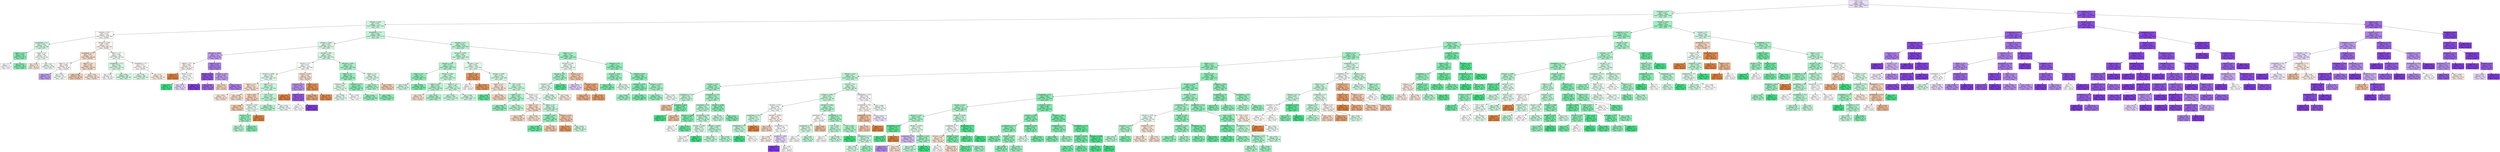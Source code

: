 digraph Tree {
node [shape=box, style="filled", color="black"] ;
0 [label="CCR <= 5.5\ngini = 0.634\nsamples = 28293\nvalue = [5579, 9907, 12807]\nclass = None", fillcolor="#ebe0fb"] ;
1 [label="graphSize <= 22.5\ngini = 0.592\nsamples = 16895\nvalue = [4939, 9187, 2769]\nclass = DCP", fillcolor="#b9f6d2"] ;
0 -> 1 [labeldistance=2.5, labelangle=45, headlabel="True"] ;
2 [label="sdComm <= 0.02\ngini = 0.597\nsamples = 11277\nvalue = [3905, 5787, 1585]\nclass = DCP", fillcolor="#ccf8df"] ;
1 -> 2 ;
3 [label="sdComp <= 0.02\ngini = 0.575\nsamples = 2392\nvalue = [1114, 1070, 208]\nclass = DLS/DC", fillcolor="#fefbf8"] ;
2 -> 3 ;
4 [label="graphDepth <= 3.5\ngini = 0.635\nsamples = 218\nvalue = [68, 102, 48]\nclass = DCP", fillcolor="#d2f9e2"] ;
3 -> 4 ;
5 [label="nbproc <= 4.5\ngini = 0.439\nsamples = 56\nvalue = [12, 40, 4]\nclass = DCP", fillcolor="#81eeaf"] ;
4 -> 5 ;
6 [label="gini = 0.5\nsamples = 8\nvalue = [0, 4, 4]\nclass = DCP", fillcolor="#ffffff"] ;
5 -> 6 ;
7 [label="gini = 0.375\nsamples = 48\nvalue = [12, 36, 0]\nclass = DCP", fillcolor="#7beeab"] ;
5 -> 7 ;
8 [label="nbproc <= 4.5\ngini = 0.66\nsamples = 162\nvalue = [56, 62, 44]\nclass = DCP", fillcolor="#f4fef8"] ;
4 -> 8 ;
9 [label="gini = 0.642\nsamples = 18\nvalue = [8, 6, 4]\nclass = DLS/DC", fillcolor="#fbeade"] ;
8 -> 9 ;
10 [label="gini = 0.66\nsamples = 144\nvalue = [48, 56, 40]\nclass = DCP", fillcolor="#eefdf4"] ;
8 -> 10 ;
11 [label="sdComp <= 0.065\ngini = 0.565\nsamples = 2174\nvalue = [1046, 968, 160]\nclass = DLS/DC", fillcolor="#fdf7f2"] ;
3 -> 11 ;
12 [label="graphDepth <= 3.5\ngini = 0.567\nsamples = 712\nvalue = [380, 266, 66]\nclass = DLS/DC", fillcolor="#f8dfcc"] ;
11 -> 12 ;
13 [label="nbproc <= 4.5\ngini = 0.666\nsamples = 80\nvalue = [28, 26, 26]\nclass = DLS/DC", fillcolor="#fefaf8"] ;
12 -> 13 ;
14 [label="gini = 0.512\nsamples = 22\nvalue = [6, 2, 14]\nclass = None", fillcolor="#c09cf2"] ;
13 -> 14 ;
15 [label="gini = 0.642\nsamples = 58\nvalue = [22, 24, 12]\nclass = DCP", fillcolor="#f4fef8"] ;
13 -> 15 ;
16 [label="nbproc <= 4.5\ngini = 0.542\nsamples = 632\nvalue = [352, 240, 40]\nclass = DLS/DC", fillcolor="#f8dbc6"] ;
12 -> 16 ;
17 [label="gini = 0.546\nsamples = 196\nvalue = [116, 60, 20]\nclass = DLS/DC", fillcolor="#f4cbad"] ;
16 -> 17 ;
18 [label="gini = 0.534\nsamples = 436\nvalue = [236, 180, 20]\nclass = DLS/DC", fillcolor="#f9e3d4"] ;
16 -> 18 ;
19 [label="nbproc <= 4.5\ngini = 0.558\nsamples = 1462\nvalue = [666, 702, 94]\nclass = DCP", fillcolor="#f6fef9"] ;
11 -> 19 ;
20 [label="graphDepth <= 3.5\ngini = 0.552\nsamples = 326\nvalue = [130, 174, 22]\nclass = DCP", fillcolor="#d3f9e3"] ;
19 -> 20 ;
21 [label="gini = 0.587\nsamples = 58\nvalue = [26, 26, 6]\nclass = DLS/DC", fillcolor="#ffffff"] ;
20 -> 21 ;
22 [label="gini = 0.541\nsamples = 268\nvalue = [104, 148, 16]\nclass = DCP", fillcolor="#caf8dd"] ;
20 -> 22 ;
23 [label="graphDepth <= 3.5\ngini = 0.557\nsamples = 1136\nvalue = [536, 528, 72]\nclass = DLS/DC", fillcolor="#fffdfc"] ;
19 -> 23 ;
24 [label="gini = 0.56\nsamples = 368\nvalue = [148, 192, 28]\nclass = DCP", fillcolor="#d7fae6"] ;
23 -> 24 ;
25 [label="gini = 0.55\nsamples = 768\nvalue = [388, 336, 44]\nclass = DLS/DC", fillcolor="#fcf0e7"] ;
23 -> 25 ;
26 [label="graphDepth <= 3.5\ngini = 0.595\nsamples = 8885\nvalue = [2791, 4717, 1377]\nclass = DCP", fillcolor="#c0f7d7"] ;
2 -> 26 ;
27 [label="sdComp <= 0.065\ngini = 0.638\nsamples = 2147\nvalue = [693, 983, 471]\nclass = DCP", fillcolor="#d8fae6"] ;
26 -> 27 ;
28 [label="sdComm <= 0.065\ngini = 0.53\nsamples = 156\nvalue = [38, 20, 98]\nclass = None", fillcolor="#bf9af2"] ;
27 -> 28 ;
29 [label="nbproc <= 4.5\ngini = 0.665\nsamples = 38\nvalue = [14, 12, 12]\nclass = DLS/DC", fillcolor="#fdf5f0"] ;
28 -> 29 ;
30 [label="gini = 0.0\nsamples = 6\nvalue = [6, 0, 0]\nclass = DLS/DC", fillcolor="#e58139"] ;
29 -> 30 ;
31 [label="sdComp <= 0.02\ngini = 0.656\nsamples = 32\nvalue = [8, 12, 12]\nclass = DCP", fillcolor="#ffffff"] ;
29 -> 31 ;
32 [label="gini = 0.0\nsamples = 4\nvalue = [0, 4, 0]\nclass = DCP", fillcolor="#39e581"] ;
31 -> 32 ;
33 [label="gini = 0.653\nsamples = 28\nvalue = [8, 8, 12]\nclass = None", fillcolor="#e6d7fa"] ;
31 -> 33 ;
34 [label="nbproc <= 4.5\ngini = 0.423\nsamples = 118\nvalue = [24, 8, 86]\nclass = None", fillcolor="#ac7cee"] ;
28 -> 34 ;
35 [label="sdComp <= 0.02\ngini = 0.188\nsamples = 38\nvalue = [0, 4, 34]\nclass = None", fillcolor="#9050e8"] ;
34 -> 35 ;
36 [label="gini = 0.0\nsamples = 16\nvalue = [0, 0, 16]\nclass = None", fillcolor="#8139e5"] ;
35 -> 36 ;
37 [label="gini = 0.298\nsamples = 22\nvalue = [0, 4, 18]\nclass = None", fillcolor="#9d65eb"] ;
35 -> 37 ;
38 [label="sdComp <= 0.02\ngini = 0.485\nsamples = 80\nvalue = [24, 4, 52]\nclass = None", fillcolor="#c09cf2"] ;
34 -> 38 ;
39 [label="gini = 0.625\nsamples = 16\nvalue = [8, 4, 4]\nclass = DLS/DC", fillcolor="#f6d5bd"] ;
38 -> 39 ;
40 [label="gini = 0.375\nsamples = 64\nvalue = [16, 0, 48]\nclass = None", fillcolor="#ab7bee"] ;
38 -> 40 ;
41 [label="sdComp <= 0.65\ngini = 0.623\nsamples = 1991\nvalue = [655, 963, 373]\nclass = DCP", fillcolor="#d1f9e2"] ;
27 -> 41 ;
42 [label="sdComp <= 0.2\ngini = 0.637\nsamples = 1141\nvalue = [453, 468, 220]\nclass = DCP", fillcolor="#fbfefc"] ;
41 -> 42 ;
43 [label="sdComm <= 0.065\ngini = 0.618\nsamples = 993\nvalue = [373, 460, 160]\nclass = DCP", fillcolor="#e3fbed"] ;
42 -> 43 ;
44 [label="nbproc <= 4.5\ngini = 0.557\nsamples = 310\nvalue = [166, 120, 24]\nclass = DLS/DC", fillcolor="#f9e0cf"] ;
43 -> 44 ;
45 [label="gini = 0.622\nsamples = 114\nvalue = [54, 40, 20]\nclass = DLS/DC", fillcolor="#fae7da"] ;
44 -> 45 ;
46 [label="gini = 0.506\nsamples = 196\nvalue = [112, 80, 4]\nclass = DLS/DC", fillcolor="#f8dcc8"] ;
44 -> 46 ;
47 [label="nbproc <= 4.5\ngini = 0.621\nsamples = 683\nvalue = [207, 340, 136]\nclass = DCP", fillcolor="#c8f8dc"] ;
43 -> 47 ;
48 [label="CCR <= 0.55\ngini = 0.612\nsamples = 63\nvalue = [33, 14, 16]\nclass = DLS/DC", fillcolor="#f6d1b7"] ;
47 -> 48 ;
49 [label="gini = 0.463\nsamples = 33\nvalue = [21, 0, 12]\nclass = DLS/DC", fillcolor="#f4c9aa"] ;
48 -> 49 ;
50 [label="sdComm <= 0.65\ngini = 0.604\nsamples = 30\nvalue = [12, 14, 4]\nclass = DCP", fillcolor="#e9fcf1"] ;
48 -> 50 ;
51 [label="sdComm <= 0.2\ngini = 0.529\nsamples = 22\nvalue = [4, 14, 4]\nclass = DCP", fillcolor="#91f1b9"] ;
50 -> 51 ;
52 [label="gini = 0.571\nsamples = 14\nvalue = [4, 8, 2]\nclass = DCP", fillcolor="#b0f5cd"] ;
51 -> 52 ;
53 [label="gini = 0.375\nsamples = 8\nvalue = [0, 6, 2]\nclass = DCP", fillcolor="#7beeab"] ;
51 -> 53 ;
54 [label="gini = 0.0\nsamples = 8\nvalue = [8, 0, 0]\nclass = DLS/DC", fillcolor="#e58139"] ;
50 -> 54 ;
55 [label="CCR <= 0.55\ngini = 0.607\nsamples = 620\nvalue = [174, 326, 120]\nclass = DCP", fillcolor="#bcf6d4"] ;
47 -> 55 ;
56 [label="gini = 0.592\nsamples = 454\nvalue = [110, 252, 92]\nclass = DCP", fillcolor="#adf4cb"] ;
55 -> 56 ;
57 [label="gini = 0.624\nsamples = 166\nvalue = [64, 74, 28]\nclass = DCP", fillcolor="#ecfcf3"] ;
55 -> 57 ;
58 [label="sdComm <= 0.65\ngini = 0.541\nsamples = 148\nvalue = [80, 8, 60]\nclass = DLS/DC", fillcolor="#f9e2d2"] ;
42 -> 58 ;
59 [label="sdComm <= 0.2\ngini = 0.492\nsamples = 78\nvalue = [18, 8, 52]\nclass = None", fillcolor="#b88ff0"] ;
58 -> 59 ;
60 [label="gini = 0.0\nsamples = 18\nvalue = [18, 0, 0]\nclass = DLS/DC", fillcolor="#e58139"] ;
59 -> 60 ;
61 [label="nbproc <= 4.5\ngini = 0.231\nsamples = 60\nvalue = [0, 8, 52]\nclass = None", fillcolor="#9457e9"] ;
59 -> 61 ;
62 [label="gini = 0.5\nsamples = 16\nvalue = [0, 8, 8]\nclass = DCP", fillcolor="#ffffff"] ;
61 -> 62 ;
63 [label="gini = 0.0\nsamples = 44\nvalue = [0, 0, 44]\nclass = None", fillcolor="#8139e5"] ;
61 -> 63 ;
64 [label="nbproc <= 4.5\ngini = 0.202\nsamples = 70\nvalue = [62, 0, 8]\nclass = DLS/DC", fillcolor="#e89153"] ;
58 -> 64 ;
65 [label="gini = 0.346\nsamples = 18\nvalue = [14, 0, 4]\nclass = DLS/DC", fillcolor="#eca572"] ;
64 -> 65 ;
66 [label="gini = 0.142\nsamples = 52\nvalue = [48, 0, 4]\nclass = DLS/DC", fillcolor="#e78c49"] ;
64 -> 66 ;
67 [label="sdComm <= 0.65\ngini = 0.572\nsamples = 850\nvalue = [202, 495, 153]\nclass = DCP", fillcolor="#a5f3c6"] ;
41 -> 67 ;
68 [label="nbproc <= 4.5\ngini = 0.521\nsamples = 584\nvalue = [114, 376, 94]\nclass = DCP", fillcolor="#91f1b9"] ;
67 -> 68 ;
69 [label="sdComm <= 0.2\ngini = 0.649\nsamples = 74\nvalue = [24, 32, 18]\nclass = DCP", fillcolor="#dffbeb"] ;
68 -> 69 ;
70 [label="gini = 0.608\nsamples = 42\nvalue = [16, 20, 6]\nclass = DCP", fillcolor="#e1fbec"] ;
69 -> 70 ;
71 [label="gini = 0.656\nsamples = 32\nvalue = [8, 12, 12]\nclass = DCP", fillcolor="#ffffff"] ;
69 -> 71 ;
72 [label="sdComm <= 0.2\ngini = 0.492\nsamples = 510\nvalue = [90, 344, 76]\nclass = DCP", fillcolor="#87efb3"] ;
68 -> 72 ;
73 [label="gini = 0.516\nsamples = 234\nvalue = [38, 152, 44]\nclass = DCP", fillcolor="#8ef0b7"] ;
72 -> 73 ;
74 [label="gini = 0.467\nsamples = 276\nvalue = [52, 192, 32]\nclass = DCP", fillcolor="#83efb0"] ;
72 -> 74 ;
75 [label="nbproc <= 4.5\ngini = 0.641\nsamples = 266\nvalue = [88, 119, 59]\nclass = DCP", fillcolor="#ddfae9"] ;
67 -> 75 ;
76 [label="gini = 0.55\nsamples = 144\nvalue = [20, 87, 37]\nclass = DCP", fillcolor="#a2f3c4"] ;
75 -> 76 ;
77 [label="gini = 0.588\nsamples = 122\nvalue = [68, 32, 22]\nclass = DLS/DC", fillcolor="#f5cdb0"] ;
75 -> 77 ;
78 [label="sdComm <= 0.2\ngini = 0.578\nsamples = 6738\nvalue = [2098, 3734, 906]\nclass = DCP", fillcolor="#b9f6d3"] ;
26 -> 78 ;
79 [label="sdComm <= 0.065\ngini = 0.584\nsamples = 4740\nvalue = [1638, 2516, 586]\nclass = DCP", fillcolor="#c7f8db"] ;
78 -> 79 ;
80 [label="sdComp <= 0.02\ngini = 0.572\nsamples = 2240\nvalue = [626, 1282, 332]\nclass = DCP", fillcolor="#aff4cc"] ;
79 -> 80 ;
81 [label="nbproc <= 4.5\ngini = 0.5\nsamples = 614\nvalue = [84, 408, 122]\nclass = DCP", fillcolor="#8cf0b6"] ;
80 -> 81 ;
82 [label="gini = 0.598\nsamples = 174\nvalue = [24, 88, 62]\nclass = DCP", fillcolor="#d1f9e2"] ;
81 -> 82 ;
83 [label="gini = 0.434\nsamples = 440\nvalue = [60, 320, 60]\nclass = DCP", fillcolor="#78eda9"] ;
81 -> 83 ;
84 [label="sdComp <= 0.065\ngini = 0.583\nsamples = 1626\nvalue = [542, 874, 210]\nclass = DCP", fillcolor="#c2f7d8"] ;
80 -> 84 ;
85 [label="nbproc <= 4.5\ngini = 0.554\nsamples = 456\nvalue = [144, 264, 48]\nclass = DCP", fillcolor="#b3f5cf"] ;
84 -> 85 ;
86 [label="gini = 0.49\nsamples = 56\nvalue = [32, 24, 0]\nclass = DLS/DC", fillcolor="#f8e0ce"] ;
85 -> 86 ;
87 [label="gini = 0.547\nsamples = 400\nvalue = [112, 240, 48]\nclass = DCP", fillcolor="#a7f3c7"] ;
85 -> 87 ;
88 [label="nbproc <= 4.5\ngini = 0.593\nsamples = 1170\nvalue = [398, 610, 162]\nclass = DCP", fillcolor="#c9f8dc"] ;
84 -> 88 ;
89 [label="gini = 0.582\nsamples = 394\nvalue = [132, 212, 50]\nclass = DCP", fillcolor="#c3f7d9"] ;
88 -> 89 ;
90 [label="gini = 0.599\nsamples = 776\nvalue = [266, 398, 112]\nclass = DCP", fillcolor="#ccf8de"] ;
88 -> 90 ;
91 [label="sdComp <= 0.02\ngini = 0.582\nsamples = 2500\nvalue = [1012, 1234, 254]\nclass = DCP", fillcolor="#e1fbec"] ;
79 -> 91 ;
92 [label="nbproc <= 4.5\ngini = 0.265\nsamples = 160\nvalue = [136, 16, 8]\nclass = DLS/DC", fillcolor="#e9965a"] ;
91 -> 92 ;
93 [label="gini = 0.5\nsamples = 8\nvalue = [4, 0, 4]\nclass = DLS/DC", fillcolor="#ffffff"] ;
92 -> 93 ;
94 [label="gini = 0.234\nsamples = 152\nvalue = [132, 16, 4]\nclass = DLS/DC", fillcolor="#e99456"] ;
92 -> 94 ;
95 [label="sdComp <= 0.065\ngini = 0.578\nsamples = 2340\nvalue = [876, 1218, 246]\nclass = DCP", fillcolor="#d1f9e2"] ;
91 -> 95 ;
96 [label="nbproc <= 4.5\ngini = 0.574\nsamples = 284\nvalue = [148, 108, 28]\nclass = DLS/DC", fillcolor="#f9e2d2"] ;
95 -> 96 ;
97 [label="gini = 0.245\nsamples = 28\nvalue = [4, 24, 0]\nclass = DCP", fillcolor="#5ae996"] ;
96 -> 97 ;
98 [label="gini = 0.564\nsamples = 256\nvalue = [144, 84, 28]\nclass = DLS/DC", fillcolor="#f6d3ba"] ;
96 -> 98 ;
99 [label="CCR <= 0.55\ngini = 0.572\nsamples = 2056\nvalue = [728, 1110, 218]\nclass = DCP", fillcolor="#c6f8db"] ;
95 -> 99 ;
100 [label="nbproc <= 4.5\ngini = 0.548\nsamples = 1242\nvalue = [364, 738, 140]\nclass = DCP", fillcolor="#abf4c9"] ;
99 -> 100 ;
101 [label="gini = 0.48\nsamples = 228\nvalue = [28, 156, 44]\nclass = DCP", fillcolor="#86efb2"] ;
100 -> 101 ;
102 [label="gini = 0.552\nsamples = 1014\nvalue = [336, 582, 96]\nclass = DCP", fillcolor="#b7f6d1"] ;
100 -> 102 ;
103 [label="sdComp <= 0.2\ngini = 0.582\nsamples = 814\nvalue = [364, 372, 78]\nclass = DCP", fillcolor="#fbfffd"] ;
99 -> 103 ;
104 [label="nbproc <= 4.5\ngini = 0.584\nsamples = 384\nvalue = [204, 132, 48]\nclass = DLS/DC", fillcolor="#f8dbc6"] ;
103 -> 104 ;
105 [label="gini = 0.566\nsamples = 232\nvalue = [128, 80, 24]\nclass = DLS/DC", fillcolor="#f7d7c0"] ;
104 -> 105 ;
106 [label="gini = 0.608\nsamples = 152\nvalue = [76, 52, 24]\nclass = DLS/DC", fillcolor="#f9e1cf"] ;
104 -> 106 ;
107 [label="nbproc <= 4.5\ngini = 0.545\nsamples = 430\nvalue = [160, 240, 30]\nclass = DCP", fillcolor="#c4f7da"] ;
103 -> 107 ;
108 [label="sdComp <= 0.65\ngini = 0.47\nsamples = 288\nvalue = [72, 196, 20]\nclass = DCP", fillcolor="#8df0b7"] ;
107 -> 108 ;
109 [label="gini = 0.306\nsamples = 204\nvalue = [20, 168, 16]\nclass = DCP", fillcolor="#60ea9a"] ;
108 -> 109 ;
110 [label="gini = 0.503\nsamples = 84\nvalue = [52, 28, 4]\nclass = DLS/DC", fillcolor="#f4c9aa"] ;
108 -> 110 ;
111 [label="sdComp <= 0.65\ngini = 0.515\nsamples = 142\nvalue = [88, 44, 10]\nclass = DLS/DC", fillcolor="#f3c6a6"] ;
107 -> 111 ;
112 [label="gini = 0.277\nsamples = 76\nvalue = [64, 8, 4]\nclass = DLS/DC", fillcolor="#ea975c"] ;
111 -> 112 ;
113 [label="gini = 0.562\nsamples = 66\nvalue = [24, 36, 6]\nclass = DCP", fillcolor="#c6f8db"] ;
111 -> 113 ;
114 [label="nbproc <= 4.5\ngini = 0.55\nsamples = 1998\nvalue = [460, 1218, 320]\nclass = DCP", fillcolor="#9df2c1"] ;
78 -> 114 ;
115 [label="sdComm <= 0.65\ngini = 0.631\nsamples = 510\nvalue = [190, 226, 94]\nclass = DCP", fillcolor="#e9fcf1"] ;
114 -> 115 ;
116 [label="sdComp <= 0.65\ngini = 0.556\nsamples = 300\nvalue = [74, 180, 46]\nclass = DCP", fillcolor="#a2f3c4"] ;
115 -> 116 ;
117 [label="sdComp <= 0.2\ngini = 0.632\nsamples = 200\nvalue = [72, 90, 38]\nclass = DCP", fillcolor="#e3fbed"] ;
116 -> 117 ;
118 [label="gini = 0.608\nsamples = 164\nvalue = [56, 82, 26]\nclass = DCP", fillcolor="#cff9e1"] ;
117 -> 118 ;
119 [label="gini = 0.642\nsamples = 36\nvalue = [16, 8, 12]\nclass = DLS/DC", fillcolor="#fbeade"] ;
117 -> 119 ;
120 [label="gini = 0.183\nsamples = 100\nvalue = [2, 90, 8]\nclass = DCP", fillcolor="#4fe88f"] ;
116 -> 120 ;
121 [label="sdComp <= 0.2\ngini = 0.595\nsamples = 210\nvalue = [116, 46, 48]\nclass = DLS/DC", fillcolor="#f4caac"] ;
115 -> 121 ;
122 [label="gini = 0.611\nsamples = 72\nvalue = [12, 24, 36]\nclass = None", fillcolor="#e0cef8"] ;
121 -> 122 ;
123 [label="sdComp <= 0.65\ngini = 0.399\nsamples = 138\nvalue = [104, 22, 12]\nclass = DLS/DC", fillcolor="#eda673"] ;
121 -> 123 ;
124 [label="gini = 0.473\nsamples = 78\nvalue = [54, 12, 12]\nclass = DLS/DC", fillcolor="#eeaf81"] ;
123 -> 124 ;
125 [label="gini = 0.278\nsamples = 60\nvalue = [50, 10, 0]\nclass = DLS/DC", fillcolor="#ea9a61"] ;
123 -> 125 ;
126 [label="sdComp <= 0.2\ngini = 0.5\nsamples = 1488\nvalue = [270, 992, 226]\nclass = DCP", fillcolor="#8af0b4"] ;
114 -> 126 ;
127 [label="sdComm <= 0.65\ngini = 0.533\nsamples = 520\nvalue = [84, 328, 108]\nclass = DCP", fillcolor="#95f1bc"] ;
126 -> 127 ;
128 [label="gini = 0.404\nsamples = 332\nvalue = [24, 248, 60]\nclass = DCP", fillcolor="#76eda8"] ;
127 -> 128 ;
129 [label="gini = 0.652\nsamples = 188\nvalue = [60, 80, 48]\nclass = DCP", fillcolor="#e0fbeb"] ;
127 -> 129 ;
130 [label="sdComp <= 0.65\ngini = 0.478\nsamples = 968\nvalue = [186, 664, 118]\nclass = DCP", fillcolor="#86efb2"] ;
126 -> 130 ;
131 [label="sdComm <= 0.65\ngini = 0.43\nsamples = 654\nvalue = [114, 476, 64]\nclass = DCP", fillcolor="#7aeeab"] ;
130 -> 131 ;
132 [label="gini = 0.444\nsamples = 192\nvalue = [64, 128, 0]\nclass = DCP", fillcolor="#9cf2c0"] ;
131 -> 132 ;
133 [label="gini = 0.402\nsamples = 462\nvalue = [50, 348, 64]\nclass = DCP", fillcolor="#72eca5"] ;
131 -> 133 ;
134 [label="sdComm <= 0.65\ngini = 0.559\nsamples = 314\nvalue = [72, 188, 54]\nclass = DCP", fillcolor="#a0f3c3"] ;
130 -> 134 ;
135 [label="gini = 0.527\nsamples = 238\nvalue = [40, 152, 46]\nclass = DCP", fillcolor="#92f1b9"] ;
134 -> 135 ;
136 [label="gini = 0.587\nsamples = 76\nvalue = [32, 36, 8]\nclass = DCP", fillcolor="#edfdf4"] ;
134 -> 136 ;
137 [label="sdComm <= 0.65\ngini = 0.555\nsamples = 5618\nvalue = [1034, 3400, 1184]\nclass = DCP", fillcolor="#9cf2c0"] ;
1 -> 137 ;
138 [label="graphSize <= 75.0\ngini = 0.536\nsamples = 4750\nvalue = [732, 2976, 1042]\nclass = DCP", fillcolor="#98f1bd"] ;
137 -> 138 ;
139 [label="sdComp <= 0.65\ngini = 0.537\nsamples = 3988\nvalue = [694, 2502, 792]\nclass = DCP", fillcolor="#95f1bc"] ;
138 -> 139 ;
140 [label="sdComm <= 0.2\ngini = 0.552\nsamples = 3582\nvalue = [676, 2184, 722]\nclass = DCP", fillcolor="#9af2bf"] ;
139 -> 140 ;
141 [label="nbproc <= 4.5\ngini = 0.525\nsamples = 3004\nvalue = [506, 1924, 574]\nclass = DCP", fillcolor="#91f1b9"] ;
140 -> 141 ;
142 [label="sdComp <= 0.02\ngini = 0.61\nsamples = 616\nvalue = [134, 324, 158]\nclass = DCP", fillcolor="#b7f6d1"] ;
141 -> 142 ;
143 [label="sdComm <= 0.02\ngini = 0.546\nsamples = 256\nvalue = [36, 156, 64]\nclass = DCP", fillcolor="#a0f3c3"] ;
142 -> 143 ;
144 [label="graphDepth <= 7.5\ngini = 0.48\nsamples = 30\nvalue = [12, 18, 0]\nclass = DCP", fillcolor="#bdf6d5"] ;
143 -> 144 ;
145 [label="gini = 0.444\nsamples = 12\nvalue = [8, 4, 0]\nclass = DLS/DC", fillcolor="#f2c09c"] ;
144 -> 145 ;
146 [label="graphSize <= 40.0\ngini = 0.346\nsamples = 18\nvalue = [4, 14, 0]\nclass = DCP", fillcolor="#72eca5"] ;
144 -> 146 ;
147 [label="gini = 0.0\nsamples = 12\nvalue = [0, 12, 0]\nclass = DCP", fillcolor="#39e581"] ;
146 -> 147 ;
148 [label="gini = 0.444\nsamples = 6\nvalue = [4, 2, 0]\nclass = DLS/DC", fillcolor="#f2c09c"] ;
146 -> 148 ;
149 [label="graphDepth <= 13.5\ngini = 0.536\nsamples = 226\nvalue = [24, 138, 64]\nclass = DCP", fillcolor="#a5f3c5"] ;
143 -> 149 ;
150 [label="graphDepth <= 6.5\ngini = 0.59\nsamples = 142\nvalue = [24, 78, 40]\nclass = DCP", fillcolor="#b5f5d0"] ;
149 -> 150 ;
151 [label="sdComm <= 0.065\ngini = 0.375\nsamples = 16\nvalue = [0, 12, 4]\nclass = DCP", fillcolor="#7beeab"] ;
150 -> 151 ;
152 [label="gini = 0.5\nsamples = 4\nvalue = [0, 2, 2]\nclass = DCP", fillcolor="#ffffff"] ;
151 -> 152 ;
153 [label="gini = 0.278\nsamples = 12\nvalue = [0, 10, 2]\nclass = DCP", fillcolor="#61ea9a"] ;
151 -> 153 ;
154 [label="graphDepth <= 9.0\ngini = 0.608\nsamples = 126\nvalue = [24, 66, 36]\nclass = DCP", fillcolor="#bdf6d5"] ;
150 -> 154 ;
155 [label="sdComm <= 0.065\ngini = 0.653\nsamples = 14\nvalue = [4, 6, 4]\nclass = DCP", fillcolor="#d7fae6"] ;
154 -> 155 ;
156 [label="gini = 0.667\nsamples = 12\nvalue = [4, 4, 4]\nclass = DLS/DC", fillcolor="#ffffff"] ;
155 -> 156 ;
157 [label="gini = 0.0\nsamples = 2\nvalue = [0, 2, 0]\nclass = DCP", fillcolor="#39e581"] ;
155 -> 157 ;
158 [label="sdComm <= 0.065\ngini = 0.599\nsamples = 112\nvalue = [20, 60, 32]\nclass = DCP", fillcolor="#baf6d3"] ;
154 -> 158 ;
159 [label="gini = 0.602\nsamples = 68\nvalue = [12, 36, 20]\nclass = DCP", fillcolor="#bdf6d5"] ;
158 -> 159 ;
160 [label="gini = 0.595\nsamples = 44\nvalue = [8, 24, 12]\nclass = DCP", fillcolor="#b5f5d0"] ;
158 -> 160 ;
161 [label="sdComm <= 0.065\ngini = 0.408\nsamples = 84\nvalue = [0, 60, 24]\nclass = DCP", fillcolor="#88efb3"] ;
149 -> 161 ;
162 [label="gini = 0.48\nsamples = 20\nvalue = [0, 12, 8]\nclass = DCP", fillcolor="#bdf6d5"] ;
161 -> 162 ;
163 [label="gini = 0.375\nsamples = 64\nvalue = [0, 48, 16]\nclass = DCP", fillcolor="#7beeab"] ;
161 -> 163 ;
164 [label="sdComp <= 0.2\ngini = 0.64\nsamples = 360\nvalue = [98, 168, 94]\nclass = DCP", fillcolor="#caf8dd"] ;
142 -> 164 ;
165 [label="sdComp <= 0.065\ngini = 0.621\nsamples = 262\nvalue = [74, 132, 56]\nclass = DCP", fillcolor="#c2f7d8"] ;
164 -> 165 ;
166 [label="sdComm <= 0.02\ngini = 0.665\nsamples = 78\nvalue = [24, 28, 26]\nclass = DCP", fillcolor="#f7fefa"] ;
165 -> 166 ;
167 [label="graphDepth <= 12.5\ngini = 0.562\nsamples = 22\nvalue = [2, 12, 8]\nclass = DCP", fillcolor="#c6f8db"] ;
166 -> 167 ;
168 [label="graphDepth <= 6.5\ngini = 0.48\nsamples = 20\nvalue = [0, 12, 8]\nclass = DCP", fillcolor="#bdf6d5"] ;
167 -> 168 ;
169 [label="gini = 0.0\nsamples = 4\nvalue = [0, 4, 0]\nclass = DCP", fillcolor="#39e581"] ;
168 -> 169 ;
170 [label="gini = 0.5\nsamples = 16\nvalue = [0, 8, 8]\nclass = DCP", fillcolor="#ffffff"] ;
168 -> 170 ;
171 [label="gini = 0.0\nsamples = 2\nvalue = [2, 0, 0]\nclass = DLS/DC", fillcolor="#e58139"] ;
167 -> 171 ;
172 [label="sdComm <= 0.065\ngini = 0.661\nsamples = 56\nvalue = [22, 16, 18]\nclass = DLS/DC", fillcolor="#fcf2ea"] ;
166 -> 172 ;
173 [label="gini = 0.625\nsamples = 16\nvalue = [8, 4, 4]\nclass = DLS/DC", fillcolor="#f6d5bd"] ;
172 -> 173 ;
174 [label="graphDepth <= 7.5\ngini = 0.665\nsamples = 40\nvalue = [14, 12, 14]\nclass = DLS/DC", fillcolor="#ffffff"] ;
172 -> 174 ;
175 [label="gini = 0.663\nsamples = 26\nvalue = [10, 8, 8]\nclass = DLS/DC", fillcolor="#fcf1e9"] ;
174 -> 175 ;
176 [label="graphSize <= 40.0\ngini = 0.653\nsamples = 14\nvalue = [4, 4, 6]\nclass = None", fillcolor="#e6d7fa"] ;
174 -> 176 ;
177 [label="gini = 0.0\nsamples = 2\nvalue = [0, 0, 2]\nclass = None", fillcolor="#8139e5"] ;
176 -> 177 ;
178 [label="gini = 0.667\nsamples = 12\nvalue = [4, 4, 4]\nclass = DLS/DC", fillcolor="#ffffff"] ;
176 -> 178 ;
179 [label="sdComm <= 0.065\ngini = 0.58\nsamples = 184\nvalue = [50, 104, 30]\nclass = DCP", fillcolor="#aff5cc"] ;
165 -> 179 ;
180 [label="graphDepth <= 13.5\ngini = 0.5\nsamples = 44\nvalue = [22, 22, 0]\nclass = DLS/DC", fillcolor="#ffffff"] ;
179 -> 180 ;
181 [label="graphDepth <= 7.5\ngini = 0.492\nsamples = 32\nvalue = [14, 18, 0]\nclass = DCP", fillcolor="#d3f9e3"] ;
180 -> 181 ;
182 [label="gini = 0.5\nsamples = 12\nvalue = [6, 6, 0]\nclass = DLS/DC", fillcolor="#ffffff"] ;
181 -> 182 ;
183 [label="gini = 0.48\nsamples = 20\nvalue = [8, 12, 0]\nclass = DCP", fillcolor="#bdf6d5"] ;
181 -> 183 ;
184 [label="gini = 0.444\nsamples = 12\nvalue = [8, 4, 0]\nclass = DLS/DC", fillcolor="#f2c09c"] ;
180 -> 184 ;
185 [label="graphDepth <= 7.5\ngini = 0.571\nsamples = 140\nvalue = [28, 82, 30]\nclass = DCP", fillcolor="#a1f3c3"] ;
179 -> 185 ;
186 [label="CCR <= 0.55\ngini = 0.541\nsamples = 52\nvalue = [4, 30, 18]\nclass = DCP", fillcolor="#b9f6d3"] ;
185 -> 186 ;
187 [label="gini = 0.5\nsamples = 8\nvalue = [4, 4, 0]\nclass = DLS/DC", fillcolor="#ffffff"] ;
186 -> 187 ;
188 [label="gini = 0.483\nsamples = 44\nvalue = [0, 26, 18]\nclass = DCP", fillcolor="#c2f7d8"] ;
186 -> 188 ;
189 [label="CCR <= 0.55\ngini = 0.558\nsamples = 88\nvalue = [24, 52, 12]\nclass = DCP", fillcolor="#a8f4c8"] ;
185 -> 189 ;
190 [label="gini = 0.0\nsamples = 12\nvalue = [0, 12, 0]\nclass = DCP", fillcolor="#39e581"] ;
189 -> 190 ;
191 [label="graphDepth <= 13.5\ngini = 0.598\nsamples = 76\nvalue = [24, 40, 12]\nclass = DCP", fillcolor="#c2f7d8"] ;
189 -> 191 ;
192 [label="gini = 0.602\nsamples = 56\nvalue = [20, 28, 8]\nclass = DCP", fillcolor="#d3f9e3"] ;
191 -> 192 ;
193 [label="gini = 0.56\nsamples = 20\nvalue = [4, 12, 4]\nclass = DCP", fillcolor="#9cf2c0"] ;
191 -> 193 ;
194 [label="graphDepth <= 13.5\ngini = 0.655\nsamples = 98\nvalue = [24, 36, 38]\nclass = None", fillcolor="#fbf9fe"] ;
164 -> 194 ;
195 [label="graphDepth <= 9.0\ngini = 0.662\nsamples = 64\nvalue = [24, 18, 22]\nclass = DLS/DC", fillcolor="#fef9f6"] ;
194 -> 195 ;
196 [label="graphDepth <= 6.5\ngini = 0.56\nsamples = 20\nvalue = [12, 4, 4]\nclass = DLS/DC", fillcolor="#f2c09c"] ;
195 -> 196 ;
197 [label="gini = 0.593\nsamples = 18\nvalue = [10, 4, 4]\nclass = DLS/DC", fillcolor="#f4c9aa"] ;
196 -> 197 ;
198 [label="gini = 0.0\nsamples = 2\nvalue = [2, 0, 0]\nclass = DLS/DC", fillcolor="#e58139"] ;
196 -> 198 ;
199 [label="gini = 0.657\nsamples = 44\nvalue = [12, 14, 18]\nclass = None", fillcolor="#eee5fc"] ;
195 -> 199 ;
200 [label="gini = 0.498\nsamples = 34\nvalue = [0, 18, 16]\nclass = DCP", fillcolor="#e9fcf1"] ;
194 -> 200 ;
201 [label="sdComp <= 0.2\ngini = 0.496\nsamples = 2388\nvalue = [372, 1600, 416]\nclass = DCP", fillcolor="#88efb3"] ;
141 -> 201 ;
202 [label="sdComp <= 0.065\ngini = 0.502\nsamples = 2130\nvalue = [372, 1416, 342]\nclass = DCP", fillcolor="#89f0b4"] ;
201 -> 202 ;
203 [label="graphDepth <= 9.0\ngini = 0.466\nsamples = 1026\nvalue = [104, 712, 210]\nclass = DCP", fillcolor="#85efb1"] ;
202 -> 203 ;
204 [label="sdComp <= 0.02\ngini = 0.575\nsamples = 352\nvalue = [80, 204, 68]\nclass = DCP", fillcolor="#a5f3c6"] ;
203 -> 204 ;
205 [label="sdComm <= 0.02\ngini = 0.564\nsamples = 226\nvalue = [32, 132, 62]\nclass = DCP", fillcolor="#aaf4c9"] ;
204 -> 205 ;
206 [label="graphDepth <= 6.5\ngini = 0.255\nsamples = 70\nvalue = [4, 60, 6]\nclass = DCP", fillcolor="#58e995"] ;
205 -> 206 ;
207 [label="gini = 0.165\nsamples = 66\nvalue = [0, 60, 6]\nclass = DCP", fillcolor="#4de88e"] ;
206 -> 207 ;
208 [label="gini = 0.0\nsamples = 4\nvalue = [4, 0, 0]\nclass = DLS/DC", fillcolor="#e58139"] ;
206 -> 208 ;
209 [label="sdComm <= 0.065\ngini = 0.626\nsamples = 156\nvalue = [28, 72, 56]\nclass = DCP", fillcolor="#dffbeb"] ;
205 -> 209 ;
210 [label="graphDepth <= 6.5\ngini = 0.616\nsamples = 62\nvalue = [16, 14, 32]\nclass = None", fillcolor="#d3baf6"] ;
209 -> 210 ;
211 [label="gini = 0.5\nsamples = 48\nvalue = [8, 8, 32]\nclass = None", fillcolor="#b388ef"] ;
210 -> 211 ;
212 [label="gini = 0.49\nsamples = 14\nvalue = [8, 6, 0]\nclass = DLS/DC", fillcolor="#f8e0ce"] ;
210 -> 212 ;
213 [label="graphSize <= 40.0\ngini = 0.538\nsamples = 94\nvalue = [12, 58, 24]\nclass = DCP", fillcolor="#9ff2c2"] ;
209 -> 213 ;
214 [label="gini = 0.585\nsamples = 80\nvalue = [12, 44, 24]\nclass = DCP", fillcolor="#b8f6d2"] ;
213 -> 214 ;
215 [label="gini = 0.0\nsamples = 14\nvalue = [0, 14, 0]\nclass = DCP", fillcolor="#39e581"] ;
213 -> 215 ;
216 [label="sdComm <= 0.065\ngini = 0.526\nsamples = 126\nvalue = [48, 72, 6]\nclass = DCP", fillcolor="#c2f7d8"] ;
204 -> 216 ;
217 [label="graphDepth <= 6.5\ngini = 0.553\nsamples = 102\nvalue = [46, 50, 6]\nclass = DCP", fillcolor="#f1fdf6"] ;
216 -> 217 ;
218 [label="sdComm <= 0.02\ngini = 0.539\nsamples = 78\nvalue = [42, 32, 4]\nclass = DLS/DC", fillcolor="#f9e4d4"] ;
217 -> 218 ;
219 [label="gini = 0.64\nsamples = 20\nvalue = [8, 8, 4]\nclass = DLS/DC", fillcolor="#ffffff"] ;
218 -> 219 ;
220 [label="gini = 0.485\nsamples = 58\nvalue = [34, 24, 0]\nclass = DLS/DC", fillcolor="#f7dac5"] ;
218 -> 220 ;
221 [label="sdComm <= 0.02\ngini = 0.403\nsamples = 24\nvalue = [4, 18, 2]\nclass = DCP", fillcolor="#74eda7"] ;
217 -> 221 ;
222 [label="gini = 0.278\nsamples = 12\nvalue = [0, 10, 2]\nclass = DCP", fillcolor="#61ea9a"] ;
221 -> 222 ;
223 [label="gini = 0.444\nsamples = 12\nvalue = [4, 8, 0]\nclass = DCP", fillcolor="#9cf2c0"] ;
221 -> 223 ;
224 [label="graphDepth <= 6.5\ngini = 0.153\nsamples = 24\nvalue = [2, 22, 0]\nclass = DCP", fillcolor="#4be78c"] ;
216 -> 224 ;
225 [label="gini = 0.18\nsamples = 20\nvalue = [2, 18, 0]\nclass = DCP", fillcolor="#4fe88f"] ;
224 -> 225 ;
226 [label="gini = 0.0\nsamples = 4\nvalue = [0, 4, 0]\nclass = DCP", fillcolor="#39e581"] ;
224 -> 226 ;
227 [label="sdComp <= 0.02\ngini = 0.386\nsamples = 674\nvalue = [24, 508, 142]\nclass = DCP", fillcolor="#77eda8"] ;
203 -> 227 ;
228 [label="sdComm <= 0.065\ngini = 0.412\nsamples = 326\nvalue = [8, 236, 82]\nclass = DCP", fillcolor="#82efaf"] ;
227 -> 228 ;
229 [label="graphDepth <= 13.5\ngini = 0.402\nsamples = 230\nvalue = [0, 166, 64]\nclass = DCP", fillcolor="#85efb2"] ;
228 -> 229 ;
230 [label="gini = 0.375\nsamples = 112\nvalue = [0, 84, 28]\nclass = DCP", fillcolor="#7beeab"] ;
229 -> 230 ;
231 [label="sdComm <= 0.02\ngini = 0.424\nsamples = 118\nvalue = [0, 82, 36]\nclass = DCP", fillcolor="#90f0b8"] ;
229 -> 231 ;
232 [label="gini = 0.408\nsamples = 56\nvalue = [0, 40, 16]\nclass = DCP", fillcolor="#88efb3"] ;
231 -> 232 ;
233 [label="gini = 0.437\nsamples = 62\nvalue = [0, 42, 20]\nclass = DCP", fillcolor="#97f1bd"] ;
231 -> 233 ;
234 [label="graphSize <= 40.0\ngini = 0.426\nsamples = 96\nvalue = [8, 70, 18]\nclass = DCP", fillcolor="#7beeab"] ;
228 -> 234 ;
235 [label="gini = 0.58\nsamples = 20\nvalue = [8, 10, 2]\nclass = DCP", fillcolor="#defbea"] ;
234 -> 235 ;
236 [label="gini = 0.332\nsamples = 76\nvalue = [0, 60, 16]\nclass = DCP", fillcolor="#6eeca3"] ;
234 -> 236 ;
237 [label="sdComm <= 0.02\ngini = 0.357\nsamples = 348\nvalue = [16, 272, 60]\nclass = DCP", fillcolor="#6deca2"] ;
227 -> 237 ;
238 [label="graphDepth <= 13.5\ngini = 0.442\nsamples = 156\nvalue = [16, 112, 28]\nclass = DCP", fillcolor="#7deeac"] ;
237 -> 238 ;
239 [label="gini = 0.408\nsamples = 124\nvalue = [8, 92, 24]\nclass = DCP", fillcolor="#78eda9"] ;
238 -> 239 ;
240 [label="gini = 0.531\nsamples = 32\nvalue = [8, 20, 4]\nclass = DCP", fillcolor="#9cf2c0"] ;
238 -> 240 ;
241 [label="graphDepth <= 13.5\ngini = 0.278\nsamples = 192\nvalue = [0, 160, 32]\nclass = DCP", fillcolor="#61ea9a"] ;
237 -> 241 ;
242 [label="sdComm <= 0.065\ngini = 0.327\nsamples = 136\nvalue = [0, 108, 28]\nclass = DCP", fillcolor="#6ceca2"] ;
241 -> 242 ;
243 [label="gini = 0.33\nsamples = 96\nvalue = [0, 76, 20]\nclass = DCP", fillcolor="#6deca2"] ;
242 -> 243 ;
244 [label="gini = 0.32\nsamples = 40\nvalue = [0, 32, 8]\nclass = DCP", fillcolor="#6aeca0"] ;
242 -> 244 ;
245 [label="sdComm <= 0.065\ngini = 0.133\nsamples = 56\nvalue = [0, 52, 4]\nclass = DCP", fillcolor="#48e78b"] ;
241 -> 245 ;
246 [label="gini = 0.142\nsamples = 52\nvalue = [0, 48, 4]\nclass = DCP", fillcolor="#49e78c"] ;
245 -> 246 ;
247 [label="gini = 0.0\nsamples = 4\nvalue = [0, 4, 0]\nclass = DCP", fillcolor="#39e581"] ;
245 -> 247 ;
248 [label="sdComm <= 0.065\ngini = 0.52\nsamples = 1104\nvalue = [268, 704, 132]\nclass = DCP", fillcolor="#98f1bd"] ;
202 -> 248 ;
249 [label="graphDepth <= 9.0\ngini = 0.503\nsamples = 582\nvalue = [182, 366, 34]\nclass = DCP", fillcolor="#a4f3c5"] ;
248 -> 249 ;
250 [label="sdComm <= 0.02\ngini = 0.544\nsamples = 200\nvalue = [88, 102, 10]\nclass = DCP", fillcolor="#e6fcef"] ;
249 -> 250 ;
251 [label="graphSize <= 40.0\ngini = 0.461\nsamples = 100\nvalue = [36, 64, 0]\nclass = DCP", fillcolor="#a8f4c8"] ;
250 -> 251 ;
252 [label="gini = 0.472\nsamples = 84\nvalue = [32, 52, 0]\nclass = DCP", fillcolor="#b3f5cf"] ;
251 -> 252 ;
253 [label="gini = 0.375\nsamples = 16\nvalue = [4, 12, 0]\nclass = DCP", fillcolor="#7beeab"] ;
251 -> 253 ;
254 [label="graphSize <= 40.0\ngini = 0.575\nsamples = 100\nvalue = [52, 38, 10]\nclass = DLS/DC", fillcolor="#f9e3d2"] ;
250 -> 254 ;
255 [label="gini = 0.586\nsamples = 86\nvalue = [44, 32, 10]\nclass = DLS/DC", fillcolor="#f9e3d3"] ;
254 -> 255 ;
256 [label="gini = 0.49\nsamples = 14\nvalue = [8, 6, 0]\nclass = DLS/DC", fillcolor="#f8e0ce"] ;
254 -> 256 ;
257 [label="sdComm <= 0.02\ngini = 0.458\nsamples = 382\nvalue = [94, 264, 24]\nclass = DCP", fillcolor="#8af0b5"] ;
249 -> 257 ;
258 [label="graphSize <= 40.0\ngini = 0.469\nsamples = 294\nvalue = [80, 198, 16]\nclass = DCP", fillcolor="#92f1ba"] ;
257 -> 258 ;
259 [label="gini = 0.453\nsamples = 260\nvalue = [72, 178, 10]\nclass = DCP", fillcolor="#8ff0b8"] ;
258 -> 259 ;
260 [label="gini = 0.567\nsamples = 34\nvalue = [8, 20, 6]\nclass = DCP", fillcolor="#a4f3c5"] ;
258 -> 260 ;
261 [label="graphDepth <= 13.5\ngini = 0.404\nsamples = 88\nvalue = [14, 66, 8]\nclass = DCP", fillcolor="#74eda6"] ;
257 -> 261 ;
262 [label="gini = 0.43\nsamples = 74\nvalue = [12, 54, 8]\nclass = DCP", fillcolor="#79edaa"] ;
261 -> 262 ;
263 [label="gini = 0.245\nsamples = 14\nvalue = [2, 12, 0]\nclass = DCP", fillcolor="#5ae996"] ;
261 -> 263 ;
264 [label="graphDepth <= 13.5\ngini = 0.518\nsamples = 522\nvalue = [86, 338, 98]\nclass = DCP", fillcolor="#8ff0b8"] ;
248 -> 264 ;
265 [label="CCR <= 0.55\ngini = 0.468\nsamples = 442\nvalue = [46, 306, 90]\nclass = DCP", fillcolor="#86efb2"] ;
264 -> 265 ;
266 [label="graphDepth <= 7.5\ngini = 0.38\nsamples = 278\nvalue = [26, 214, 38]\nclass = DCP", fillcolor="#6eeca3"] ;
265 -> 266 ;
267 [label="gini = 0.254\nsamples = 154\nvalue = [14, 132, 8]\nclass = DCP", fillcolor="#58e995"] ;
266 -> 267 ;
268 [label="gini = 0.495\nsamples = 124\nvalue = [12, 82, 30]\nclass = DCP", fillcolor="#91f1b9"] ;
266 -> 268 ;
269 [label="graphDepth <= 9.0\ngini = 0.57\nsamples = 164\nvalue = [20, 92, 52]\nclass = DCP", fillcolor="#b8f6d2"] ;
265 -> 269 ;
270 [label="graphDepth <= 6.5\ngini = 0.457\nsamples = 68\nvalue = [0, 44, 24]\nclass = DCP", fillcolor="#a5f3c6"] ;
269 -> 270 ;
271 [label="gini = 0.463\nsamples = 44\nvalue = [0, 28, 16]\nclass = DCP", fillcolor="#aaf4c9"] ;
270 -> 271 ;
272 [label="gini = 0.444\nsamples = 24\nvalue = [0, 16, 8]\nclass = DCP", fillcolor="#9cf2c0"] ;
270 -> 272 ;
273 [label="gini = 0.622\nsamples = 96\nvalue = [20, 48, 28]\nclass = DCP", fillcolor="#c5f7da"] ;
269 -> 273 ;
274 [label="CCR <= 0.55\ngini = 0.58\nsamples = 80\nvalue = [40, 32, 8]\nclass = DLS/DC", fillcolor="#fbeade"] ;
264 -> 274 ;
275 [label="gini = 0.0\nsamples = 12\nvalue = [12, 0, 0]\nclass = DLS/DC", fillcolor="#e58139"] ;
274 -> 275 ;
276 [label="gini = 0.595\nsamples = 68\nvalue = [28, 32, 8]\nclass = DCP", fillcolor="#ebfcf2"] ;
274 -> 276 ;
277 [label="graphSize <= 40.0\ngini = 0.409\nsamples = 258\nvalue = [0, 184, 74]\nclass = DCP", fillcolor="#89efb4"] ;
201 -> 277 ;
278 [label="graphDepth <= 7.5\ngini = 0.398\nsamples = 190\nvalue = [0, 138, 52]\nclass = DCP", fillcolor="#84efb0"] ;
277 -> 278 ;
279 [label="gini = 0.375\nsamples = 16\nvalue = [0, 12, 4]\nclass = DCP", fillcolor="#7beeab"] ;
278 -> 279 ;
280 [label="gini = 0.4\nsamples = 174\nvalue = [0, 126, 48]\nclass = DCP", fillcolor="#84efb1"] ;
278 -> 280 ;
281 [label="graphDepth <= 12.5\ngini = 0.438\nsamples = 68\nvalue = [0, 46, 22]\nclass = DCP", fillcolor="#98f1bd"] ;
277 -> 281 ;
282 [label="gini = 0.459\nsamples = 28\nvalue = [0, 18, 10]\nclass = DCP", fillcolor="#a7f3c7"] ;
281 -> 282 ;
283 [label="gini = 0.42\nsamples = 40\nvalue = [0, 28, 12]\nclass = DCP", fillcolor="#8ef0b7"] ;
281 -> 283 ;
284 [label="graphDepth <= 13.5\ngini = 0.646\nsamples = 578\nvalue = [170, 260, 148]\nclass = DCP", fillcolor="#d3f9e3"] ;
140 -> 284 ;
285 [label="graphDepth <= 9.0\ngini = 0.646\nsamples = 398\nvalue = [150, 162, 86]\nclass = DCP", fillcolor="#f5fef9"] ;
284 -> 285 ;
286 [label="nbproc <= 4.5\ngini = 0.63\nsamples = 282\nvalue = [70, 138, 74]\nclass = DCP", fillcolor="#c2f7d8"] ;
285 -> 286 ;
287 [label="sdComp <= 0.2\ngini = 0.508\nsamples = 76\nvalue = [2, 44, 30]\nclass = DCP", fillcolor="#c3f7d9"] ;
286 -> 287 ;
288 [label="graphSize <= 40.0\ngini = 0.5\nsamples = 60\nvalue = [0, 30, 30]\nclass = DCP", fillcolor="#ffffff"] ;
287 -> 288 ;
289 [label="gini = 0.5\nsamples = 52\nvalue = [0, 26, 26]\nclass = DCP", fillcolor="#ffffff"] ;
288 -> 289 ;
290 [label="gini = 0.5\nsamples = 8\nvalue = [0, 4, 4]\nclass = DCP", fillcolor="#ffffff"] ;
288 -> 290 ;
291 [label="graphSize <= 40.0\ngini = 0.219\nsamples = 16\nvalue = [2, 14, 0]\nclass = DCP", fillcolor="#55e993"] ;
287 -> 291 ;
292 [label="gini = 0.375\nsamples = 8\nvalue = [2, 6, 0]\nclass = DCP", fillcolor="#7beeab"] ;
291 -> 292 ;
293 [label="gini = 0.0\nsamples = 8\nvalue = [0, 8, 0]\nclass = DCP", fillcolor="#39e581"] ;
291 -> 293 ;
294 [label="graphDepth <= 6.5\ngini = 0.637\nsamples = 206\nvalue = [68, 94, 44]\nclass = DCP", fillcolor="#dafae7"] ;
286 -> 294 ;
295 [label="sdComp <= 0.2\ngini = 0.619\nsamples = 130\nvalue = [36, 66, 28]\nclass = DCP", fillcolor="#c0f7d7"] ;
294 -> 295 ;
296 [label="gini = 0.61\nsamples = 110\nvalue = [24, 58, 28]\nclass = DCP", fillcolor="#b7f5d1"] ;
295 -> 296 ;
297 [label="gini = 0.48\nsamples = 20\nvalue = [12, 8, 0]\nclass = DLS/DC", fillcolor="#f6d5bd"] ;
295 -> 297 ;
298 [label="sdComp <= 0.2\ngini = 0.643\nsamples = 76\nvalue = [32, 28, 16]\nclass = DLS/DC", fillcolor="#fdf4ee"] ;
294 -> 298 ;
299 [label="gini = 0.32\nsamples = 40\nvalue = [32, 8, 0]\nclass = DLS/DC", fillcolor="#eca06a"] ;
298 -> 299 ;
300 [label="gini = 0.494\nsamples = 36\nvalue = [0, 20, 16]\nclass = DCP", fillcolor="#d7fae6"] ;
298 -> 300 ;
301 [label="sdComp <= 0.2\ngini = 0.471\nsamples = 116\nvalue = [80, 24, 12]\nclass = DLS/DC", fillcolor="#efb286"] ;
285 -> 301 ;
302 [label="nbproc <= 4.5\ngini = 0.278\nsamples = 48\nvalue = [40, 8, 0]\nclass = DLS/DC", fillcolor="#ea9a61"] ;
301 -> 302 ;
303 [label="gini = 0.0\nsamples = 16\nvalue = [16, 0, 0]\nclass = DLS/DC", fillcolor="#e58139"] ;
302 -> 303 ;
304 [label="gini = 0.375\nsamples = 32\nvalue = [24, 8, 0]\nclass = DLS/DC", fillcolor="#eeab7b"] ;
302 -> 304 ;
305 [label="nbproc <= 4.5\ngini = 0.567\nsamples = 68\nvalue = [40, 16, 12]\nclass = DLS/DC", fillcolor="#f3c5a4"] ;
301 -> 305 ;
306 [label="gini = 0.582\nsamples = 56\nvalue = [32, 12, 12]\nclass = DLS/DC", fillcolor="#f3c6a5"] ;
305 -> 306 ;
307 [label="gini = 0.444\nsamples = 12\nvalue = [8, 4, 0]\nclass = DLS/DC", fillcolor="#f2c09c"] ;
305 -> 307 ;
308 [label="sdComp <= 0.2\ngini = 0.573\nsamples = 180\nvalue = [20, 98, 62]\nclass = DCP", fillcolor="#c3f7d9"] ;
284 -> 308 ;
309 [label="gini = 0.623\nsamples = 108\nvalue = [20, 52, 36]\nclass = DCP", fillcolor="#d3f9e3"] ;
308 -> 309 ;
310 [label="nbproc <= 4.5\ngini = 0.461\nsamples = 72\nvalue = [0, 46, 26]\nclass = DCP", fillcolor="#a9f4c8"] ;
308 -> 310 ;
311 [label="gini = 0.5\nsamples = 28\nvalue = [0, 14, 14]\nclass = DCP", fillcolor="#ffffff"] ;
310 -> 311 ;
312 [label="gini = 0.397\nsamples = 44\nvalue = [0, 32, 12]\nclass = DCP", fillcolor="#83efb0"] ;
310 -> 312 ;
313 [label="graphSize <= 40.0\ngini = 0.355\nsamples = 406\nvalue = [18, 318, 70]\nclass = DCP", fillcolor="#6deca2"] ;
139 -> 313 ;
314 [label="nbproc <= 4.5\ngini = 0.398\nsamples = 334\nvalue = [18, 250, 66]\nclass = DCP", fillcolor="#77eda8"] ;
313 -> 314 ;
315 [label="graphDepth <= 7.5\ngini = 0.538\nsamples = 112\nvalue = [18, 70, 24]\nclass = DCP", fillcolor="#98f1bd"] ;
314 -> 315 ;
316 [label="sdComm <= 0.2\ngini = 0.615\nsamples = 38\nvalue = [18, 14, 6]\nclass = DLS/DC", fillcolor="#fbeade"] ;
315 -> 316 ;
317 [label="gini = 0.628\nsamples = 22\nvalue = [10, 8, 4]\nclass = DLS/DC", fillcolor="#fbede3"] ;
316 -> 317 ;
318 [label="gini = 0.594\nsamples = 16\nvalue = [8, 6, 2]\nclass = DLS/DC", fillcolor="#fae6d7"] ;
316 -> 318 ;
319 [label="sdComm <= 0.2\ngini = 0.368\nsamples = 74\nvalue = [0, 56, 18]\nclass = DCP", fillcolor="#79edaa"] ;
315 -> 319 ;
320 [label="gini = 0.465\nsamples = 38\nvalue = [0, 24, 14]\nclass = DCP", fillcolor="#acf4ca"] ;
319 -> 320 ;
321 [label="gini = 0.198\nsamples = 36\nvalue = [0, 32, 4]\nclass = DCP", fillcolor="#52e891"] ;
319 -> 321 ;
322 [label="sdComm <= 0.2\ngini = 0.307\nsamples = 222\nvalue = [0, 180, 42]\nclass = DCP", fillcolor="#67eb9e"] ;
314 -> 322 ;
323 [label="gini = 0.262\nsamples = 116\nvalue = [0, 98, 18]\nclass = DCP", fillcolor="#5dea98"] ;
322 -> 323 ;
324 [label="gini = 0.35\nsamples = 106\nvalue = [0, 82, 24]\nclass = DCP", fillcolor="#73eda6"] ;
322 -> 324 ;
325 [label="sdComm <= 0.2\ngini = 0.105\nsamples = 72\nvalue = [0, 68, 4]\nclass = DCP", fillcolor="#45e788"] ;
313 -> 325 ;
326 [label="graphDepth <= 12.5\ngini = 0.231\nsamples = 30\nvalue = [0, 26, 4]\nclass = DCP", fillcolor="#57e994"] ;
325 -> 326 ;
327 [label="gini = 0.0\nsamples = 8\nvalue = [0, 8, 0]\nclass = DCP", fillcolor="#39e581"] ;
326 -> 327 ;
328 [label="gini = 0.298\nsamples = 22\nvalue = [0, 18, 4]\nclass = DCP", fillcolor="#65eb9d"] ;
326 -> 328 ;
329 [label="gini = 0.0\nsamples = 42\nvalue = [0, 42, 0]\nclass = DCP", fillcolor="#39e581"] ;
325 -> 329 ;
330 [label="sdComp <= 0.65\ngini = 0.503\nsamples = 762\nvalue = [38, 474, 250]\nclass = DCP", fillcolor="#a8f4c8"] ;
138 -> 330 ;
331 [label="sdComm <= 0.2\ngini = 0.512\nsamples = 716\nvalue = [38, 436, 242]\nclass = DCP", fillcolor="#aef4cb"] ;
330 -> 331 ;
332 [label="graphDepth <= 25.5\ngini = 0.48\nsamples = 492\nvalue = [18, 318, 156]\nclass = DCP", fillcolor="#a0f2c2"] ;
331 -> 332 ;
333 [label="sdComm <= 0.065\ngini = 0.491\nsamples = 190\nvalue = [4, 116, 70]\nclass = DCP", fillcolor="#b3f5cf"] ;
332 -> 333 ;
334 [label="sdComm <= 0.02\ngini = 0.245\nsamples = 42\nvalue = [0, 36, 6]\nclass = DCP", fillcolor="#5ae996"] ;
333 -> 334 ;
335 [label="sdComp <= 0.055\ngini = 0.42\nsamples = 20\nvalue = [0, 14, 6]\nclass = DCP", fillcolor="#8ef0b7"] ;
334 -> 335 ;
336 [label="gini = 0.278\nsamples = 12\nvalue = [0, 10, 2]\nclass = DCP", fillcolor="#61ea9a"] ;
335 -> 336 ;
337 [label="gini = 0.5\nsamples = 8\nvalue = [0, 4, 4]\nclass = DCP", fillcolor="#ffffff"] ;
335 -> 337 ;
338 [label="gini = 0.0\nsamples = 22\nvalue = [0, 22, 0]\nclass = DCP", fillcolor="#39e581"] ;
334 -> 338 ;
339 [label="sdComp <= 0.02\ngini = 0.52\nsamples = 148\nvalue = [4, 80, 64]\nclass = DCP", fillcolor="#d9fae7"] ;
333 -> 339 ;
340 [label="gini = 0.581\nsamples = 34\nvalue = [4, 18, 12]\nclass = DCP", fillcolor="#c9f8dd"] ;
339 -> 340 ;
341 [label="sdComp <= 0.2\ngini = 0.496\nsamples = 114\nvalue = [0, 62, 52]\nclass = DCP", fillcolor="#dffbeb"] ;
339 -> 341 ;
342 [label="CCR <= 0.55\ngini = 0.499\nsamples = 76\nvalue = [0, 40, 36]\nclass = DCP", fillcolor="#ebfcf2"] ;
341 -> 342 ;
343 [label="gini = 0.5\nsamples = 16\nvalue = [0, 8, 8]\nclass = DCP", fillcolor="#ffffff"] ;
342 -> 343 ;
344 [label="gini = 0.498\nsamples = 60\nvalue = [0, 32, 28]\nclass = DCP", fillcolor="#e6fcef"] ;
342 -> 344 ;
345 [label="gini = 0.488\nsamples = 38\nvalue = [0, 22, 16]\nclass = DCP", fillcolor="#c9f8dd"] ;
341 -> 345 ;
346 [label="sdComm <= 0.065\ngini = 0.469\nsamples = 302\nvalue = [14, 202, 86]\nclass = DCP", fillcolor="#95f1bb"] ;
332 -> 346 ;
347 [label="nbproc <= 4.5\ngini = 0.533\nsamples = 132\nvalue = [8, 76, 48]\nclass = DCP", fillcolor="#bdf6d5"] ;
346 -> 347 ;
348 [label="sdComm <= 0.02\ngini = 0.656\nsamples = 16\nvalue = [6, 6, 4]\nclass = DLS/DC", fillcolor="#ffffff"] ;
347 -> 348 ;
349 [label="gini = 0.0\nsamples = 4\nvalue = [4, 0, 0]\nclass = DLS/DC", fillcolor="#e58139"] ;
348 -> 349 ;
350 [label="sdComp <= 0.02\ngini = 0.611\nsamples = 12\nvalue = [2, 6, 4]\nclass = DCP", fillcolor="#cef8e0"] ;
348 -> 350 ;
351 [label="gini = 0.0\nsamples = 2\nvalue = [2, 0, 0]\nclass = DLS/DC", fillcolor="#e58139"] ;
350 -> 351 ;
352 [label="gini = 0.48\nsamples = 10\nvalue = [0, 6, 4]\nclass = DCP", fillcolor="#bdf6d5"] ;
350 -> 352 ;
353 [label="sdComp <= 0.02\ngini = 0.492\nsamples = 116\nvalue = [2, 70, 44]\nclass = DCP", fillcolor="#b8f6d2"] ;
347 -> 353 ;
354 [label="sdComm <= 0.02\ngini = 0.494\nsamples = 76\nvalue = [0, 42, 34]\nclass = DCP", fillcolor="#d9fae7"] ;
353 -> 354 ;
355 [label="gini = 0.5\nsamples = 36\nvalue = [0, 18, 18]\nclass = DCP", fillcolor="#ffffff"] ;
354 -> 355 ;
356 [label="gini = 0.48\nsamples = 40\nvalue = [0, 24, 16]\nclass = DCP", fillcolor="#bdf6d5"] ;
354 -> 356 ;
357 [label="sdComp <= 0.065\ngini = 0.445\nsamples = 40\nvalue = [2, 28, 10]\nclass = DCP", fillcolor="#88efb3"] ;
353 -> 357 ;
358 [label="sdComm <= 0.02\ngini = 0.379\nsamples = 26\nvalue = [2, 20, 4]\nclass = DCP", fillcolor="#6feca3"] ;
357 -> 358 ;
359 [label="gini = 0.494\nsamples = 18\nvalue = [2, 12, 4]\nclass = DCP", fillcolor="#8ef0b7"] ;
358 -> 359 ;
360 [label="gini = 0.0\nsamples = 8\nvalue = [0, 8, 0]\nclass = DCP", fillcolor="#39e581"] ;
358 -> 360 ;
361 [label="gini = 0.49\nsamples = 14\nvalue = [0, 8, 6]\nclass = DCP", fillcolor="#cef8e0"] ;
357 -> 361 ;
362 [label="sdComp <= 0.2\ngini = 0.399\nsamples = 170\nvalue = [6, 126, 38]\nclass = DCP", fillcolor="#7beeab"] ;
346 -> 362 ;
363 [label="nbproc <= 4.5\ngini = 0.386\nsamples = 124\nvalue = [6, 94, 24]\nclass = DCP", fillcolor="#74eda7"] ;
362 -> 363 ;
364 [label="sdComp <= 0.065\ngini = 0.29\nsamples = 36\nvalue = [2, 30, 4]\nclass = DCP", fillcolor="#5eea99"] ;
363 -> 364 ;
365 [label="sdComp <= 0.02\ngini = 0.408\nsamples = 14\nvalue = [0, 10, 4]\nclass = DCP", fillcolor="#88efb3"] ;
364 -> 365 ;
366 [label="gini = 0.32\nsamples = 10\nvalue = [0, 8, 2]\nclass = DCP", fillcolor="#6aeca0"] ;
365 -> 366 ;
367 [label="gini = 0.5\nsamples = 4\nvalue = [0, 2, 2]\nclass = DCP", fillcolor="#ffffff"] ;
365 -> 367 ;
368 [label="CCR <= 0.55\ngini = 0.165\nsamples = 22\nvalue = [2, 20, 0]\nclass = DCP", fillcolor="#4de88e"] ;
364 -> 368 ;
369 [label="gini = 0.0\nsamples = 4\nvalue = [0, 4, 0]\nclass = DCP", fillcolor="#39e581"] ;
368 -> 369 ;
370 [label="gini = 0.198\nsamples = 18\nvalue = [2, 16, 0]\nclass = DCP", fillcolor="#52e891"] ;
368 -> 370 ;
371 [label="CCR <= 0.55\ngini = 0.417\nsamples = 88\nvalue = [4, 64, 20]\nclass = DCP", fillcolor="#7feead"] ;
363 -> 371 ;
372 [label="sdComp <= 0.02\ngini = 0.32\nsamples = 40\nvalue = [0, 32, 8]\nclass = DCP", fillcolor="#6aeca0"] ;
371 -> 372 ;
373 [label="gini = 0.408\nsamples = 28\nvalue = [0, 20, 8]\nclass = DCP", fillcolor="#88efb3"] ;
372 -> 373 ;
374 [label="gini = 0.0\nsamples = 12\nvalue = [0, 12, 0]\nclass = DCP", fillcolor="#39e581"] ;
372 -> 374 ;
375 [label="gini = 0.486\nsamples = 48\nvalue = [4, 32, 12]\nclass = DCP", fillcolor="#91f1b9"] ;
371 -> 375 ;
376 [label="nbproc <= 4.5\ngini = 0.423\nsamples = 46\nvalue = [0, 32, 14]\nclass = DCP", fillcolor="#90f0b8"] ;
362 -> 376 ;
377 [label="gini = 0.5\nsamples = 20\nvalue = [0, 10, 10]\nclass = DCP", fillcolor="#ffffff"] ;
376 -> 377 ;
378 [label="gini = 0.26\nsamples = 26\nvalue = [0, 22, 4]\nclass = DCP", fillcolor="#5dea98"] ;
376 -> 378 ;
379 [label="sdComp <= 0.2\ngini = 0.567\nsamples = 224\nvalue = [20, 118, 86]\nclass = DCP", fillcolor="#d1f9e2"] ;
331 -> 379 ;
380 [label="graphDepth <= 25.5\ngini = 0.604\nsamples = 136\nvalue = [20, 68, 48]\nclass = DCP", fillcolor="#d2f9e2"] ;
379 -> 380 ;
381 [label="gini = 0.43\nsamples = 32\nvalue = [0, 22, 10]\nclass = DCP", fillcolor="#93f1ba"] ;
380 -> 381 ;
382 [label="nbproc <= 4.5\ngini = 0.634\nsamples = 104\nvalue = [20, 46, 38]\nclass = DCP", fillcolor="#e7fcf0"] ;
380 -> 382 ;
383 [label="gini = 0.648\nsamples = 32\nvalue = [8, 14, 10]\nclass = DCP", fillcolor="#dbfae8"] ;
382 -> 383 ;
384 [label="gini = 0.623\nsamples = 72\nvalue = [12, 32, 28]\nclass = DCP", fillcolor="#edfdf4"] ;
382 -> 384 ;
385 [label="graphDepth <= 25.5\ngini = 0.491\nsamples = 88\nvalue = [0, 50, 38]\nclass = DCP", fillcolor="#cff9e1"] ;
379 -> 385 ;
386 [label="gini = 0.5\nsamples = 48\nvalue = [0, 24, 24]\nclass = DCP", fillcolor="#ffffff"] ;
385 -> 386 ;
387 [label="nbproc <= 4.5\ngini = 0.455\nsamples = 40\nvalue = [0, 26, 14]\nclass = DCP", fillcolor="#a4f3c5"] ;
385 -> 387 ;
388 [label="gini = 0.375\nsamples = 8\nvalue = [0, 6, 2]\nclass = DCP", fillcolor="#7beeab"] ;
387 -> 388 ;
389 [label="gini = 0.469\nsamples = 32\nvalue = [0, 20, 12]\nclass = DCP", fillcolor="#b0f5cd"] ;
387 -> 389 ;
390 [label="nbproc <= 4.5\ngini = 0.287\nsamples = 46\nvalue = [0, 38, 8]\nclass = DCP", fillcolor="#63ea9c"] ;
330 -> 390 ;
391 [label="sdComm <= 0.2\ngini = 0.444\nsamples = 24\nvalue = [0, 16, 8]\nclass = DCP", fillcolor="#9cf2c0"] ;
390 -> 391 ;
392 [label="graphDepth <= 25.5\ngini = 0.375\nsamples = 8\nvalue = [0, 6, 2]\nclass = DCP", fillcolor="#7beeab"] ;
391 -> 392 ;
393 [label="gini = 0.0\nsamples = 4\nvalue = [0, 4, 0]\nclass = DCP", fillcolor="#39e581"] ;
392 -> 393 ;
394 [label="gini = 0.5\nsamples = 4\nvalue = [0, 2, 2]\nclass = DCP", fillcolor="#ffffff"] ;
392 -> 394 ;
395 [label="graphDepth <= 25.5\ngini = 0.469\nsamples = 16\nvalue = [0, 10, 6]\nclass = DCP", fillcolor="#b0f5cd"] ;
391 -> 395 ;
396 [label="gini = 0.49\nsamples = 14\nvalue = [0, 8, 6]\nclass = DCP", fillcolor="#cef8e0"] ;
395 -> 396 ;
397 [label="gini = 0.0\nsamples = 2\nvalue = [0, 2, 0]\nclass = DCP", fillcolor="#39e581"] ;
395 -> 397 ;
398 [label="gini = 0.0\nsamples = 22\nvalue = [0, 22, 0]\nclass = DCP", fillcolor="#39e581"] ;
390 -> 398 ;
399 [label="sdComp <= 0.2\ngini = 0.614\nsamples = 868\nvalue = [302, 424, 142]\nclass = DCP", fillcolor="#d4f9e4"] ;
137 -> 399 ;
400 [label="graphDepth <= 13.5\ngini = 0.561\nsamples = 322\nvalue = [180, 110, 32]\nclass = DLS/DC", fillcolor="#f6d5be"] ;
399 -> 400 ;
401 [label="nbproc <= 4.5\ngini = 0.61\nsamples = 226\nvalue = [90, 104, 32]\nclass = DCP", fillcolor="#ebfcf2"] ;
400 -> 401 ;
402 [label="gini = 0.0\nsamples = 30\nvalue = [30, 0, 0]\nclass = DLS/DC", fillcolor="#e58139"] ;
401 -> 402 ;
403 [label="graphSize <= 40.0\ngini = 0.598\nsamples = 196\nvalue = [60, 104, 32]\nclass = DCP", fillcolor="#bff7d6"] ;
401 -> 403 ;
404 [label="graphDepth <= 7.5\ngini = 0.627\nsamples = 172\nvalue = [60, 80, 32]\nclass = DCP", fillcolor="#dcfae8"] ;
403 -> 404 ;
405 [label="gini = 0.556\nsamples = 104\nvalue = [40, 56, 8]\nclass = DCP", fillcolor="#cef8e0"] ;
404 -> 405 ;
406 [label="gini = 0.664\nsamples = 68\nvalue = [20, 24, 24]\nclass = DCP", fillcolor="#ffffff"] ;
404 -> 406 ;
407 [label="gini = 0.0\nsamples = 24\nvalue = [0, 24, 0]\nclass = DCP", fillcolor="#39e581"] ;
403 -> 407 ;
408 [label="graphDepth <= 25.5\ngini = 0.117\nsamples = 96\nvalue = [90, 6, 0]\nclass = DLS/DC", fillcolor="#e78946"] ;
400 -> 408 ;
409 [label="gini = 0.0\nsamples = 76\nvalue = [76, 0, 0]\nclass = DLS/DC", fillcolor="#e58139"] ;
408 -> 409 ;
410 [label="nbproc <= 4.5\ngini = 0.42\nsamples = 20\nvalue = [14, 6, 0]\nclass = DLS/DC", fillcolor="#f0b78e"] ;
408 -> 410 ;
411 [label="gini = 0.0\nsamples = 8\nvalue = [8, 0, 0]\nclass = DLS/DC", fillcolor="#e58139"] ;
410 -> 411 ;
412 [label="gini = 0.5\nsamples = 12\nvalue = [6, 6, 0]\nclass = DLS/DC", fillcolor="#ffffff"] ;
410 -> 412 ;
413 [label="graphDepth <= 6.5\ngini = 0.579\nsamples = 546\nvalue = [122, 314, 110]\nclass = DCP", fillcolor="#a5f3c6"] ;
399 -> 413 ;
414 [label="nbproc <= 4.5\ngini = 0.345\nsamples = 114\nvalue = [4, 90, 20]\nclass = DCP", fillcolor="#6ceca1"] ;
413 -> 414 ;
415 [label="sdComp <= 0.65\ngini = 0.444\nsamples = 12\nvalue = [4, 8, 0]\nclass = DCP", fillcolor="#9cf2c0"] ;
414 -> 415 ;
416 [label="gini = 0.0\nsamples = 4\nvalue = [0, 4, 0]\nclass = DCP", fillcolor="#39e581"] ;
415 -> 416 ;
417 [label="gini = 0.5\nsamples = 8\nvalue = [4, 4, 0]\nclass = DLS/DC", fillcolor="#ffffff"] ;
415 -> 417 ;
418 [label="sdComp <= 0.65\ngini = 0.315\nsamples = 102\nvalue = [0, 82, 20]\nclass = DCP", fillcolor="#69eba0"] ;
414 -> 418 ;
419 [label="gini = 0.312\nsamples = 62\nvalue = [0, 50, 12]\nclass = DCP", fillcolor="#69eb9f"] ;
418 -> 419 ;
420 [label="gini = 0.32\nsamples = 40\nvalue = [0, 32, 8]\nclass = DCP", fillcolor="#6aeca0"] ;
418 -> 420 ;
421 [label="nbproc <= 4.5\ngini = 0.613\nsamples = 432\nvalue = [118, 224, 90]\nclass = DCP", fillcolor="#bcf6d4"] ;
413 -> 421 ;
422 [label="sdComp <= 0.65\ngini = 0.559\nsamples = 228\nvalue = [36, 136, 56]\nclass = DCP", fillcolor="#a3f3c4"] ;
421 -> 422 ;
423 [label="graphDepth <= 25.5\ngini = 0.473\nsamples = 116\nvalue = [4, 76, 36]\nclass = DCP", fillcolor="#9cf2c0"] ;
422 -> 423 ;
424 [label="graphSize <= 40.0\ngini = 0.436\nsamples = 112\nvalue = [0, 76, 36]\nclass = DCP", fillcolor="#97f1bd"] ;
423 -> 424 ;
425 [label="gini = 0.453\nsamples = 104\nvalue = [0, 68, 36]\nclass = DCP", fillcolor="#a2f3c4"] ;
424 -> 425 ;
426 [label="gini = 0.0\nsamples = 8\nvalue = [0, 8, 0]\nclass = DCP", fillcolor="#39e581"] ;
424 -> 426 ;
427 [label="gini = 0.0\nsamples = 4\nvalue = [4, 0, 0]\nclass = DLS/DC", fillcolor="#e58139"] ;
423 -> 427 ;
428 [label="graphSize <= 75.0\ngini = 0.599\nsamples = 112\nvalue = [32, 60, 20]\nclass = DCP", fillcolor="#baf6d3"] ;
422 -> 428 ;
429 [label="graphDepth <= 9.0\ngini = 0.577\nsamples = 96\nvalue = [28, 54, 14]\nclass = DCP", fillcolor="#b3f5cf"] ;
428 -> 429 ;
430 [label="gini = 0.5\nsamples = 4\nvalue = [0, 2, 2]\nclass = DCP", fillcolor="#ffffff"] ;
429 -> 430 ;
431 [label="graphDepth <= 13.5\ngini = 0.571\nsamples = 92\nvalue = [28, 52, 12]\nclass = DCP", fillcolor="#b5f5d0"] ;
429 -> 431 ;
432 [label="gini = 0.578\nsamples = 82\nvalue = [24, 46, 12]\nclass = DCP", fillcolor="#b4f5cf"] ;
431 -> 432 ;
433 [label="gini = 0.48\nsamples = 10\nvalue = [4, 6, 0]\nclass = DCP", fillcolor="#bdf6d5"] ;
431 -> 433 ;
434 [label="graphDepth <= 25.5\ngini = 0.656\nsamples = 16\nvalue = [4, 6, 6]\nclass = DCP", fillcolor="#ffffff"] ;
428 -> 434 ;
435 [label="gini = 0.5\nsamples = 4\nvalue = [0, 2, 2]\nclass = DCP", fillcolor="#ffffff"] ;
434 -> 435 ;
436 [label="gini = 0.667\nsamples = 12\nvalue = [4, 4, 4]\nclass = DLS/DC", fillcolor="#ffffff"] ;
434 -> 436 ;
437 [label="graphSize <= 40.0\ngini = 0.625\nsamples = 204\nvalue = [82, 88, 34]\nclass = DCP", fillcolor="#f5fef9"] ;
421 -> 437 ;
438 [label="sdComp <= 0.65\ngini = 0.471\nsamples = 58\nvalue = [36, 22, 0]\nclass = DLS/DC", fillcolor="#f5ceb2"] ;
437 -> 438 ;
439 [label="gini = 0.375\nsamples = 48\nvalue = [36, 12, 0]\nclass = DLS/DC", fillcolor="#eeab7b"] ;
438 -> 439 ;
440 [label="gini = 0.0\nsamples = 10\nvalue = [0, 10, 0]\nclass = DCP", fillcolor="#39e581"] ;
438 -> 440 ;
441 [label="sdComp <= 0.65\ngini = 0.642\nsamples = 146\nvalue = [46, 66, 34]\nclass = DCP", fillcolor="#d7fae6"] ;
437 -> 441 ;
442 [label="graphDepth <= 25.5\ngini = 0.629\nsamples = 114\nvalue = [28, 56, 30]\nclass = DCP", fillcolor="#c2f7d8"] ;
441 -> 442 ;
443 [label="graphDepth <= 12.5\ngini = 0.545\nsamples = 72\nvalue = [10, 44, 18]\nclass = DCP", fillcolor="#a0f2c2"] ;
442 -> 443 ;
444 [label="gini = 0.0\nsamples = 6\nvalue = [0, 6, 0]\nclass = DCP", fillcolor="#39e581"] ;
443 -> 444 ;
445 [label="graphSize <= 75.0\ngini = 0.571\nsamples = 66\nvalue = [10, 38, 18]\nclass = DCP", fillcolor="#acf4ca"] ;
443 -> 445 ;
446 [label="gini = 0.592\nsamples = 52\nvalue = [8, 28, 16]\nclass = DCP", fillcolor="#bdf6d5"] ;
445 -> 446 ;
447 [label="gini = 0.449\nsamples = 14\nvalue = [2, 10, 2]\nclass = DCP", fillcolor="#7beeab"] ;
445 -> 447 ;
448 [label="gini = 0.653\nsamples = 42\nvalue = [18, 12, 12]\nclass = DLS/DC", fillcolor="#fae6d7"] ;
442 -> 448 ;
449 [label="graphDepth <= 25.5\ngini = 0.57\nsamples = 32\nvalue = [18, 10, 4]\nclass = DLS/DC", fillcolor="#f6d1b7"] ;
441 -> 449 ;
450 [label="graphDepth <= 12.5\ngini = 0.551\nsamples = 30\nvalue = [18, 8, 4]\nclass = DLS/DC", fillcolor="#f3c6a5"] ;
449 -> 450 ;
451 [label="gini = 0.5\nsamples = 8\nvalue = [4, 4, 0]\nclass = DLS/DC", fillcolor="#ffffff"] ;
450 -> 451 ;
452 [label="gini = 0.529\nsamples = 22\nvalue = [14, 4, 4]\nclass = DLS/DC", fillcolor="#f1b991"] ;
450 -> 452 ;
453 [label="gini = 0.0\nsamples = 2\nvalue = [0, 2, 0]\nclass = DCP", fillcolor="#39e581"] ;
449 -> 453 ;
454 [label="sdComp <= 6.5\ngini = 0.217\nsamples = 11398\nvalue = [640, 720, 10038]\nclass = None", fillcolor="#9152e8"] ;
0 -> 454 [labeldistance=2.5, labelangle=-45, headlabel="False"] ;
455 [label="sdComm <= 2.0\ngini = 0.166\nsamples = 8422\nvalue = [248, 504, 7670]\nclass = None", fillcolor="#8d4ce7"] ;
454 -> 455 ;
456 [label="graphDepth <= 9.0\ngini = 0.273\nsamples = 2634\nvalue = [140, 268, 2226]\nclass = None", fillcolor="#975be9"] ;
455 -> 456 ;
457 [label="graphDepth <= 3.5\ngini = 0.126\nsamples = 1142\nvalue = [60, 16, 1066]\nclass = None", fillcolor="#8a47e7"] ;
456 -> 457 ;
458 [label="nbproc <= 4.5\ngini = 0.42\nsamples = 196\nvalue = [36, 16, 144]\nclass = None", fillcolor="#aa79ed"] ;
457 -> 458 ;
459 [label="gini = 0.0\nsamples = 72\nvalue = [0, 0, 72]\nclass = None", fillcolor="#8139e5"] ;
458 -> 459 ;
460 [label="sdComp <= 2.0\ngini = 0.562\nsamples = 124\nvalue = [36, 16, 72]\nclass = None", fillcolor="#cbaef4"] ;
458 -> 460 ;
461 [label="gini = 0.663\nsamples = 52\nvalue = [16, 16, 20]\nclass = None", fillcolor="#f1e9fc"] ;
460 -> 461 ;
462 [label="gini = 0.401\nsamples = 72\nvalue = [20, 0, 52]\nclass = None", fillcolor="#b185ef"] ;
460 -> 462 ;
463 [label="sdComp <= 2.0\ngini = 0.049\nsamples = 946\nvalue = [24, 0, 922]\nclass = None", fillcolor="#843ee6"] ;
457 -> 463 ;
464 [label="gini = 0.0\nsamples = 384\nvalue = [0, 0, 384]\nclass = None", fillcolor="#8139e5"] ;
463 -> 464 ;
465 [label="nbproc <= 4.5\ngini = 0.082\nsamples = 562\nvalue = [24, 0, 538]\nclass = None", fillcolor="#8742e6"] ;
463 -> 465 ;
466 [label="graphSize <= 22.5\ngini = 0.111\nsamples = 406\nvalue = [24, 0, 382]\nclass = None", fillcolor="#8945e7"] ;
465 -> 466 ;
467 [label="gini = 0.153\nsamples = 288\nvalue = [24, 0, 264]\nclass = None", fillcolor="#8c4be7"] ;
466 -> 467 ;
468 [label="gini = 0.0\nsamples = 118\nvalue = [0, 0, 118]\nclass = None", fillcolor="#8139e5"] ;
466 -> 468 ;
469 [label="gini = 0.0\nsamples = 156\nvalue = [0, 0, 156]\nclass = None", fillcolor="#8139e5"] ;
465 -> 469 ;
470 [label="graphSize <= 75.0\ngini = 0.364\nsamples = 1492\nvalue = [80, 252, 1160]\nclass = None", fillcolor="#a36eec"] ;
456 -> 470 ;
471 [label="sdComp <= 2.0\ngini = 0.424\nsamples = 1072\nvalue = [72, 220, 780]\nclass = None", fillcolor="#ac7dee"] ;
470 -> 471 ;
472 [label="nbproc <= 4.5\ngini = 0.408\nsamples = 588\nvalue = [0, 168, 420]\nclass = None", fillcolor="#b388ef"] ;
471 -> 472 ;
473 [label="graphDepth <= 13.5\ngini = 0.5\nsamples = 192\nvalue = [0, 96, 96]\nclass = DCP", fillcolor="#ffffff"] ;
472 -> 473 ;
474 [label="gini = 0.49\nsamples = 84\nvalue = [0, 48, 36]\nclass = DCP", fillcolor="#cef8e0"] ;
473 -> 474 ;
475 [label="gini = 0.494\nsamples = 108\nvalue = [0, 48, 60]\nclass = None", fillcolor="#e6d7fa"] ;
473 -> 475 ;
476 [label="graphDepth <= 13.5\ngini = 0.298\nsamples = 396\nvalue = [0, 72, 324]\nclass = None", fillcolor="#9d65eb"] ;
472 -> 476 ;
477 [label="gini = 0.408\nsamples = 252\nvalue = [0, 72, 180]\nclass = None", fillcolor="#b388ef"] ;
476 -> 477 ;
478 [label="gini = 0.0\nsamples = 144\nvalue = [0, 0, 144]\nclass = None", fillcolor="#8139e5"] ;
476 -> 478 ;
479 [label="graphDepth <= 13.5\ngini = 0.413\nsamples = 484\nvalue = [72, 52, 360]\nclass = None", fillcolor="#a775ed"] ;
471 -> 479 ;
480 [label="nbproc <= 4.5\ngini = 0.121\nsamples = 124\nvalue = [8, 0, 116]\nclass = None", fillcolor="#8a47e7"] ;
479 -> 480 ;
481 [label="gini = 0.219\nsamples = 64\nvalue = [8, 0, 56]\nclass = None", fillcolor="#9355e9"] ;
480 -> 481 ;
482 [label="gini = 0.0\nsamples = 60\nvalue = [0, 0, 60]\nclass = None", fillcolor="#8139e5"] ;
480 -> 482 ;
483 [label="nbproc <= 4.5\ngini = 0.488\nsamples = 360\nvalue = [64, 52, 244]\nclass = None", fillcolor="#b287ef"] ;
479 -> 483 ;
484 [label="gini = 0.414\nsamples = 164\nvalue = [48, 0, 116]\nclass = None", fillcolor="#b58bf0"] ;
483 -> 484 ;
485 [label="gini = 0.496\nsamples = 196\nvalue = [16, 52, 128]\nclass = None", fillcolor="#bc96f1"] ;
483 -> 485 ;
486 [label="graphDepth <= 25.5\ngini = 0.175\nsamples = 420\nvalue = [8, 32, 380]\nclass = None", fillcolor="#8e4de8"] ;
470 -> 486 ;
487 [label="gini = 0.0\nsamples = 80\nvalue = [0, 0, 80]\nclass = None", fillcolor="#8139e5"] ;
486 -> 487 ;
488 [label="sdComp <= 2.0\ngini = 0.212\nsamples = 340\nvalue = [8, 32, 300]\nclass = None", fillcolor="#9153e8"] ;
486 -> 488 ;
489 [label="nbproc <= 4.5\ngini = 0.266\nsamples = 152\nvalue = [0, 24, 128]\nclass = None", fillcolor="#995eea"] ;
488 -> 489 ;
490 [label="gini = 0.0\nsamples = 72\nvalue = [0, 0, 72]\nclass = None", fillcolor="#8139e5"] ;
489 -> 490 ;
491 [label="gini = 0.42\nsamples = 80\nvalue = [0, 24, 56]\nclass = None", fillcolor="#b78ef0"] ;
489 -> 491 ;
492 [label="nbproc <= 4.5\ngini = 0.159\nsamples = 188\nvalue = [8, 8, 172]\nclass = None", fillcolor="#8c4be7"] ;
488 -> 492 ;
493 [label="gini = 0.5\nsamples = 16\nvalue = [8, 8, 0]\nclass = DLS/DC", fillcolor="#ffffff"] ;
492 -> 493 ;
494 [label="gini = 0.0\nsamples = 172\nvalue = [0, 0, 172]\nclass = None", fillcolor="#8139e5"] ;
492 -> 494 ;
495 [label="graphSize <= 75.0\ngini = 0.113\nsamples = 5788\nvalue = [108, 236, 5444]\nclass = None", fillcolor="#8945e7"] ;
455 -> 495 ;
496 [label="sdComm <= 6.5\ngini = 0.131\nsamples = 4448\nvalue = [72, 236, 4140]\nclass = None", fillcolor="#8a47e7"] ;
495 -> 496 ;
497 [label="sdComp <= 2.0\ngini = 0.077\nsamples = 2420\nvalue = [24, 72, 2324]\nclass = None", fillcolor="#8641e6"] ;
496 -> 497 ;
498 [label="nbproc <= 4.5\ngini = 0.142\nsamples = 956\nvalue = [24, 48, 884]\nclass = None", fillcolor="#8b49e7"] ;
497 -> 498 ;
499 [label="graphDepth <= 13.5\ngini = 0.258\nsamples = 496\nvalue = [24, 48, 424]\nclass = None", fillcolor="#9559e9"] ;
498 -> 499 ;
500 [label="graphSize <= 22.5\ngini = 0.231\nsamples = 376\nvalue = [24, 24, 328]\nclass = None", fillcolor="#9254e9"] ;
499 -> 500 ;
501 [label="graphDepth <= 3.5\ngini = 0.299\nsamples = 280\nvalue = [24, 24, 232]\nclass = None", fillcolor="#995eea"] ;
500 -> 501 ;
502 [label="gini = 0.0\nsamples = 48\nvalue = [0, 0, 48]\nclass = None", fillcolor="#8139e5"] ;
501 -> 502 ;
503 [label="gini = 0.35\nsamples = 232\nvalue = [24, 24, 184]\nclass = None", fillcolor="#9e67eb"] ;
501 -> 503 ;
504 [label="gini = 0.0\nsamples = 96\nvalue = [0, 0, 96]\nclass = None", fillcolor="#8139e5"] ;
500 -> 504 ;
505 [label="gini = 0.32\nsamples = 120\nvalue = [0, 24, 96]\nclass = None", fillcolor="#a06aec"] ;
499 -> 505 ;
506 [label="gini = 0.0\nsamples = 460\nvalue = [0, 0, 460]\nclass = None", fillcolor="#8139e5"] ;
498 -> 506 ;
507 [label="graphDepth <= 9.0\ngini = 0.032\nsamples = 1464\nvalue = [0, 24, 1440]\nclass = None", fillcolor="#833ce5"] ;
497 -> 507 ;
508 [label="gini = 0.0\nsamples = 780\nvalue = [0, 0, 780]\nclass = None", fillcolor="#8139e5"] ;
507 -> 508 ;
509 [label="nbproc <= 4.5\ngini = 0.068\nsamples = 684\nvalue = [0, 24, 660]\nclass = None", fillcolor="#8640e6"] ;
507 -> 509 ;
510 [label="gini = 0.0\nsamples = 284\nvalue = [0, 0, 284]\nclass = None", fillcolor="#8139e5"] ;
509 -> 510 ;
511 [label="graphSize <= 40.0\ngini = 0.113\nsamples = 400\nvalue = [0, 24, 376]\nclass = None", fillcolor="#8946e7"] ;
509 -> 511 ;
512 [label="gini = 0.165\nsamples = 264\nvalue = [0, 24, 240]\nclass = None", fillcolor="#8e4de8"] ;
511 -> 512 ;
513 [label="gini = 0.0\nsamples = 136\nvalue = [0, 0, 136]\nclass = None", fillcolor="#8139e5"] ;
511 -> 513 ;
514 [label="graphSize <= 40.0\ngini = 0.191\nsamples = 2028\nvalue = [48, 164, 1816]\nclass = None", fillcolor="#8f50e8"] ;
496 -> 514 ;
515 [label="graphDepth <= 3.5\ngini = 0.236\nsamples = 1332\nvalue = [48, 128, 1156]\nclass = None", fillcolor="#9356e9"] ;
514 -> 515 ;
516 [label="gini = 0.0\nsamples = 144\nvalue = [0, 0, 144]\nclass = None", fillcolor="#8139e5"] ;
515 -> 516 ;
517 [label="nbproc <= 4.5\ngini = 0.261\nsamples = 1188\nvalue = [48, 128, 1012]\nclass = None", fillcolor="#965ae9"] ;
515 -> 517 ;
518 [label="sdComp <= 2.0\ngini = 0.218\nsamples = 600\nvalue = [24, 48, 528]\nclass = None", fillcolor="#9153e8"] ;
517 -> 518 ;
519 [label="graphSize <= 22.5\ngini = 0.494\nsamples = 216\nvalue = [24, 48, 144]\nclass = None", fillcolor="#b78ef0"] ;
518 -> 519 ;
520 [label="gini = 0.611\nsamples = 144\nvalue = [24, 48, 72]\nclass = None", fillcolor="#e0cef8"] ;
519 -> 520 ;
521 [label="gini = 0.0\nsamples = 72\nvalue = [0, 0, 72]\nclass = None", fillcolor="#8139e5"] ;
519 -> 521 ;
522 [label="gini = 0.0\nsamples = 384\nvalue = [0, 0, 384]\nclass = None", fillcolor="#8139e5"] ;
518 -> 522 ;
523 [label="sdComp <= 2.0\ngini = 0.302\nsamples = 588\nvalue = [24, 80, 484]\nclass = None", fillcolor="#9b62ea"] ;
517 -> 523 ;
524 [label="graphDepth <= 7.5\ngini = 0.061\nsamples = 252\nvalue = [0, 8, 244]\nclass = None", fillcolor="#853fe6"] ;
523 -> 524 ;
525 [label="gini = 0.0\nsamples = 116\nvalue = [0, 0, 116]\nclass = None", fillcolor="#8139e5"] ;
524 -> 525 ;
526 [label="gini = 0.111\nsamples = 136\nvalue = [0, 8, 128]\nclass = None", fillcolor="#8945e7"] ;
524 -> 526 ;
527 [label="graphDepth <= 7.5\ngini = 0.439\nsamples = 336\nvalue = [24, 72, 240]\nclass = None", fillcolor="#af81ee"] ;
523 -> 527 ;
528 [label="graphSize <= 22.5\ngini = 0.278\nsamples = 144\nvalue = [0, 24, 120]\nclass = None", fillcolor="#9a61ea"] ;
527 -> 528 ;
529 [label="gini = 0.375\nsamples = 96\nvalue = [0, 24, 72]\nclass = None", fillcolor="#ab7bee"] ;
528 -> 529 ;
530 [label="gini = 0.0\nsamples = 48\nvalue = [0, 0, 48]\nclass = None", fillcolor="#8139e5"] ;
528 -> 530 ;
531 [label="gini = 0.531\nsamples = 192\nvalue = [24, 48, 120]\nclass = None", fillcolor="#c09cf2"] ;
527 -> 531 ;
532 [label="sdComp <= 2.0\ngini = 0.098\nsamples = 696\nvalue = [0, 36, 660]\nclass = None", fillcolor="#8844e6"] ;
514 -> 532 ;
533 [label="graphDepth <= 12.5\ngini = 0.189\nsamples = 340\nvalue = [0, 36, 304]\nclass = None", fillcolor="#9050e8"] ;
532 -> 533 ;
534 [label="gini = 0.0\nsamples = 124\nvalue = [0, 0, 124]\nclass = None", fillcolor="#8139e5"] ;
533 -> 534 ;
535 [label="nbproc <= 4.5\ngini = 0.278\nsamples = 216\nvalue = [0, 36, 180]\nclass = None", fillcolor="#9a61ea"] ;
533 -> 535 ;
536 [label="gini = 0.278\nsamples = 72\nvalue = [0, 12, 60]\nclass = None", fillcolor="#9a61ea"] ;
535 -> 536 ;
537 [label="gini = 0.278\nsamples = 144\nvalue = [0, 24, 120]\nclass = None", fillcolor="#9a61ea"] ;
535 -> 537 ;
538 [label="gini = 0.0\nsamples = 356\nvalue = [0, 0, 356]\nclass = None", fillcolor="#8139e5"] ;
532 -> 538 ;
539 [label="sdComp <= 2.0\ngini = 0.052\nsamples = 1340\nvalue = [36, 0, 1304]\nclass = None", fillcolor="#843ee6"] ;
495 -> 539 ;
540 [label="gini = 0.0\nsamples = 804\nvalue = [0, 0, 804]\nclass = None", fillcolor="#8139e5"] ;
539 -> 540 ;
541 [label="sdComm <= 6.5\ngini = 0.125\nsamples = 536\nvalue = [36, 0, 500]\nclass = None", fillcolor="#8a47e7"] ;
539 -> 541 ;
542 [label="nbproc <= 4.5\ngini = 0.262\nsamples = 232\nvalue = [36, 0, 196]\nclass = None", fillcolor="#985dea"] ;
541 -> 542 ;
543 [label="graphDepth <= 25.5\ngini = 0.457\nsamples = 68\nvalue = [24, 0, 44]\nclass = None", fillcolor="#c6a5f3"] ;
542 -> 543 ;
544 [label="gini = 0.0\nsamples = 20\nvalue = [0, 0, 20]\nclass = None", fillcolor="#8139e5"] ;
543 -> 544 ;
545 [label="gini = 0.5\nsamples = 48\nvalue = [24, 0, 24]\nclass = DLS/DC", fillcolor="#ffffff"] ;
543 -> 545 ;
546 [label="graphDepth <= 25.5\ngini = 0.136\nsamples = 164\nvalue = [12, 0, 152]\nclass = None", fillcolor="#8b49e7"] ;
542 -> 546 ;
547 [label="gini = 0.0\nsamples = 32\nvalue = [0, 0, 32]\nclass = None", fillcolor="#8139e5"] ;
546 -> 547 ;
548 [label="gini = 0.165\nsamples = 132\nvalue = [12, 0, 120]\nclass = None", fillcolor="#8e4de8"] ;
546 -> 548 ;
549 [label="gini = 0.0\nsamples = 304\nvalue = [0, 0, 304]\nclass = None", fillcolor="#8139e5"] ;
541 -> 549 ;
550 [label="nbproc <= 4.5\ngini = 0.344\nsamples = 2976\nvalue = [392, 216, 2368]\nclass = None", fillcolor="#9f68eb"] ;
454 -> 550 ;
551 [label="sdComm <= 6.5\ngini = 0.452\nsamples = 1954\nvalue = [360, 208, 1386]\nclass = None", fillcolor="#ae80ee"] ;
550 -> 551 ;
552 [label="graphSize <= 22.5\ngini = 0.53\nsamples = 1198\nvalue = [264, 176, 758]\nclass = None", fillcolor="#bc96f1"] ;
551 -> 552 ;
553 [label="sdComm <= 2.0\ngini = 0.645\nsamples = 596\nvalue = [186, 144, 266]\nclass = None", fillcolor="#e6d8fa"] ;
552 -> 553 ;
554 [label="graphDepth <= 3.5\ngini = 0.611\nsamples = 328\nvalue = [50, 120, 158]\nclass = None", fillcolor="#e8dbfa"] ;
553 -> 554 ;
555 [label="gini = 0.0\nsamples = 14\nvalue = [0, 0, 14]\nclass = None", fillcolor="#8139e5"] ;
554 -> 555 ;
556 [label="gini = 0.618\nsamples = 314\nvalue = [50, 120, 144]\nclass = None", fillcolor="#efe7fc"] ;
554 -> 556 ;
557 [label="graphDepth <= 3.5\ngini = 0.572\nsamples = 268\nvalue = [136, 24, 108]\nclass = DLS/DC", fillcolor="#fae9dc"] ;
553 -> 557 ;
558 [label="gini = 0.444\nsamples = 24\nvalue = [16, 0, 8]\nclass = DLS/DC", fillcolor="#f2c09c"] ;
557 -> 558 ;
559 [label="gini = 0.58\nsamples = 244\nvalue = [120, 24, 100]\nclass = DLS/DC", fillcolor="#fbeee4"] ;
557 -> 559 ;
560 [label="sdComm <= 2.0\ngini = 0.312\nsamples = 602\nvalue = [78, 32, 492]\nclass = None", fillcolor="#9b63ea"] ;
552 -> 560 ;
561 [label="graphDepth <= 25.5\ngini = 0.223\nsamples = 372\nvalue = [14, 32, 326]\nclass = None", fillcolor="#9254e9"] ;
560 -> 561 ;
562 [label="graphSize <= 75.0\ngini = 0.123\nsamples = 212\nvalue = [14, 0, 198]\nclass = None", fillcolor="#8a47e7"] ;
561 -> 562 ;
563 [label="graphSize <= 40.0\ngini = 0.064\nsamples = 180\nvalue = [6, 0, 174]\nclass = None", fillcolor="#8540e6"] ;
562 -> 563 ;
564 [label="graphDepth <= 7.5\ngini = 0.153\nsamples = 72\nvalue = [6, 0, 66]\nclass = None", fillcolor="#8c4be7"] ;
563 -> 564 ;
565 [label="gini = 0.0\nsamples = 18\nvalue = [0, 0, 18]\nclass = None", fillcolor="#8139e5"] ;
564 -> 565 ;
566 [label="gini = 0.198\nsamples = 54\nvalue = [6, 0, 48]\nclass = None", fillcolor="#9152e8"] ;
564 -> 566 ;
567 [label="gini = 0.0\nsamples = 108\nvalue = [0, 0, 108]\nclass = None", fillcolor="#8139e5"] ;
563 -> 567 ;
568 [label="gini = 0.375\nsamples = 32\nvalue = [8, 0, 24]\nclass = None", fillcolor="#ab7bee"] ;
562 -> 568 ;
569 [label="gini = 0.32\nsamples = 160\nvalue = [0, 32, 128]\nclass = None", fillcolor="#a06aec"] ;
561 -> 569 ;
570 [label="graphDepth <= 13.5\ngini = 0.402\nsamples = 230\nvalue = [64, 0, 166]\nclass = None", fillcolor="#b285ef"] ;
560 -> 570 ;
571 [label="gini = 0.0\nsamples = 56\nvalue = [0, 0, 56]\nclass = None", fillcolor="#8139e5"] ;
570 -> 571 ;
572 [label="graphSize <= 75.0\ngini = 0.465\nsamples = 174\nvalue = [64, 0, 110]\nclass = None", fillcolor="#caacf4"] ;
570 -> 572 ;
573 [label="gini = 0.444\nsamples = 84\nvalue = [56, 0, 28]\nclass = DLS/DC", fillcolor="#f2c09c"] ;
572 -> 573 ;
574 [label="graphDepth <= 25.5\ngini = 0.162\nsamples = 90\nvalue = [8, 0, 82]\nclass = None", fillcolor="#8d4ce8"] ;
572 -> 574 ;
575 [label="gini = 0.0\nsamples = 42\nvalue = [0, 0, 42]\nclass = None", fillcolor="#8139e5"] ;
574 -> 575 ;
576 [label="gini = 0.278\nsamples = 48\nvalue = [8, 0, 40]\nclass = None", fillcolor="#9a61ea"] ;
574 -> 576 ;
577 [label="graphDepth <= 9.0\ngini = 0.292\nsamples = 756\nvalue = [96, 32, 628]\nclass = None", fillcolor="#995fea"] ;
551 -> 577 ;
578 [label="graphSize <= 22.5\ngini = 0.109\nsamples = 416\nvalue = [0, 24, 392]\nclass = None", fillcolor="#8945e7"] ;
577 -> 578 ;
579 [label="gini = 0.0\nsamples = 252\nvalue = [0, 0, 252]\nclass = None", fillcolor="#8139e5"] ;
578 -> 579 ;
580 [label="graphSize <= 40.0\ngini = 0.25\nsamples = 164\nvalue = [0, 24, 140]\nclass = None", fillcolor="#975be9"] ;
578 -> 580 ;
581 [label="gini = 0.26\nsamples = 156\nvalue = [0, 24, 132]\nclass = None", fillcolor="#985dea"] ;
580 -> 581 ;
582 [label="gini = 0.0\nsamples = 8\nvalue = [0, 0, 8]\nclass = None", fillcolor="#8139e5"] ;
580 -> 582 ;
583 [label="graphSize <= 75.0\ngini = 0.438\nsamples = 340\nvalue = [96, 8, 236]\nclass = None", fillcolor="#b78df0"] ;
577 -> 583 ;
584 [label="graphDepth <= 13.5\ngini = 0.47\nsamples = 300\nvalue = [96, 8, 196]\nclass = None", fillcolor="#c19ef2"] ;
583 -> 584 ;
585 [label="gini = 0.417\nsamples = 204\nvalue = [48, 8, 148]\nclass = None", fillcolor="#ae80ee"] ;
584 -> 585 ;
586 [label="gini = 0.5\nsamples = 96\nvalue = [48, 0, 48]\nclass = DLS/DC", fillcolor="#ffffff"] ;
584 -> 586 ;
587 [label="gini = 0.0\nsamples = 40\nvalue = [0, 0, 40]\nclass = None", fillcolor="#8139e5"] ;
583 -> 587 ;
588 [label="graphSize <= 40.0\ngini = 0.076\nsamples = 1022\nvalue = [32, 8, 982]\nclass = None", fillcolor="#8641e6"] ;
550 -> 588 ;
589 [label="sdComm <= 2.0\ngini = 0.143\nsamples = 522\nvalue = [32, 8, 482]\nclass = None", fillcolor="#8b49e7"] ;
588 -> 589 ;
590 [label="graphSize <= 22.5\ngini = 0.286\nsamples = 194\nvalue = [24, 8, 162]\nclass = None", fillcolor="#995eea"] ;
589 -> 590 ;
591 [label="graphDepth <= 3.5\ngini = 0.474\nsamples = 100\nvalue = [24, 8, 68]\nclass = None", fillcolor="#b68cf0"] ;
590 -> 591 ;
592 [label="gini = 0.245\nsamples = 56\nvalue = [0, 8, 48]\nclass = None", fillcolor="#965ae9"] ;
591 -> 592 ;
593 [label="gini = 0.496\nsamples = 44\nvalue = [24, 0, 20]\nclass = DLS/DC", fillcolor="#fbeade"] ;
591 -> 593 ;
594 [label="gini = 0.0\nsamples = 94\nvalue = [0, 0, 94]\nclass = None", fillcolor="#8139e5"] ;
590 -> 594 ;
595 [label="graphDepth <= 7.5\ngini = 0.048\nsamples = 328\nvalue = [8, 0, 320]\nclass = None", fillcolor="#843ee6"] ;
589 -> 595 ;
596 [label="gini = 0.0\nsamples = 274\nvalue = [0, 0, 274]\nclass = None", fillcolor="#8139e5"] ;
595 -> 596 ;
597 [label="sdComm <= 6.5\ngini = 0.252\nsamples = 54\nvalue = [8, 0, 46]\nclass = None", fillcolor="#975bea"] ;
595 -> 597 ;
598 [label="gini = 0.494\nsamples = 18\nvalue = [8, 0, 10]\nclass = None", fillcolor="#e6d7fa"] ;
597 -> 598 ;
599 [label="gini = 0.0\nsamples = 36\nvalue = [0, 0, 36]\nclass = None", fillcolor="#8139e5"] ;
597 -> 599 ;
600 [label="gini = 0.0\nsamples = 500\nvalue = [0, 0, 500]\nclass = None", fillcolor="#8139e5"] ;
588 -> 600 ;
}
